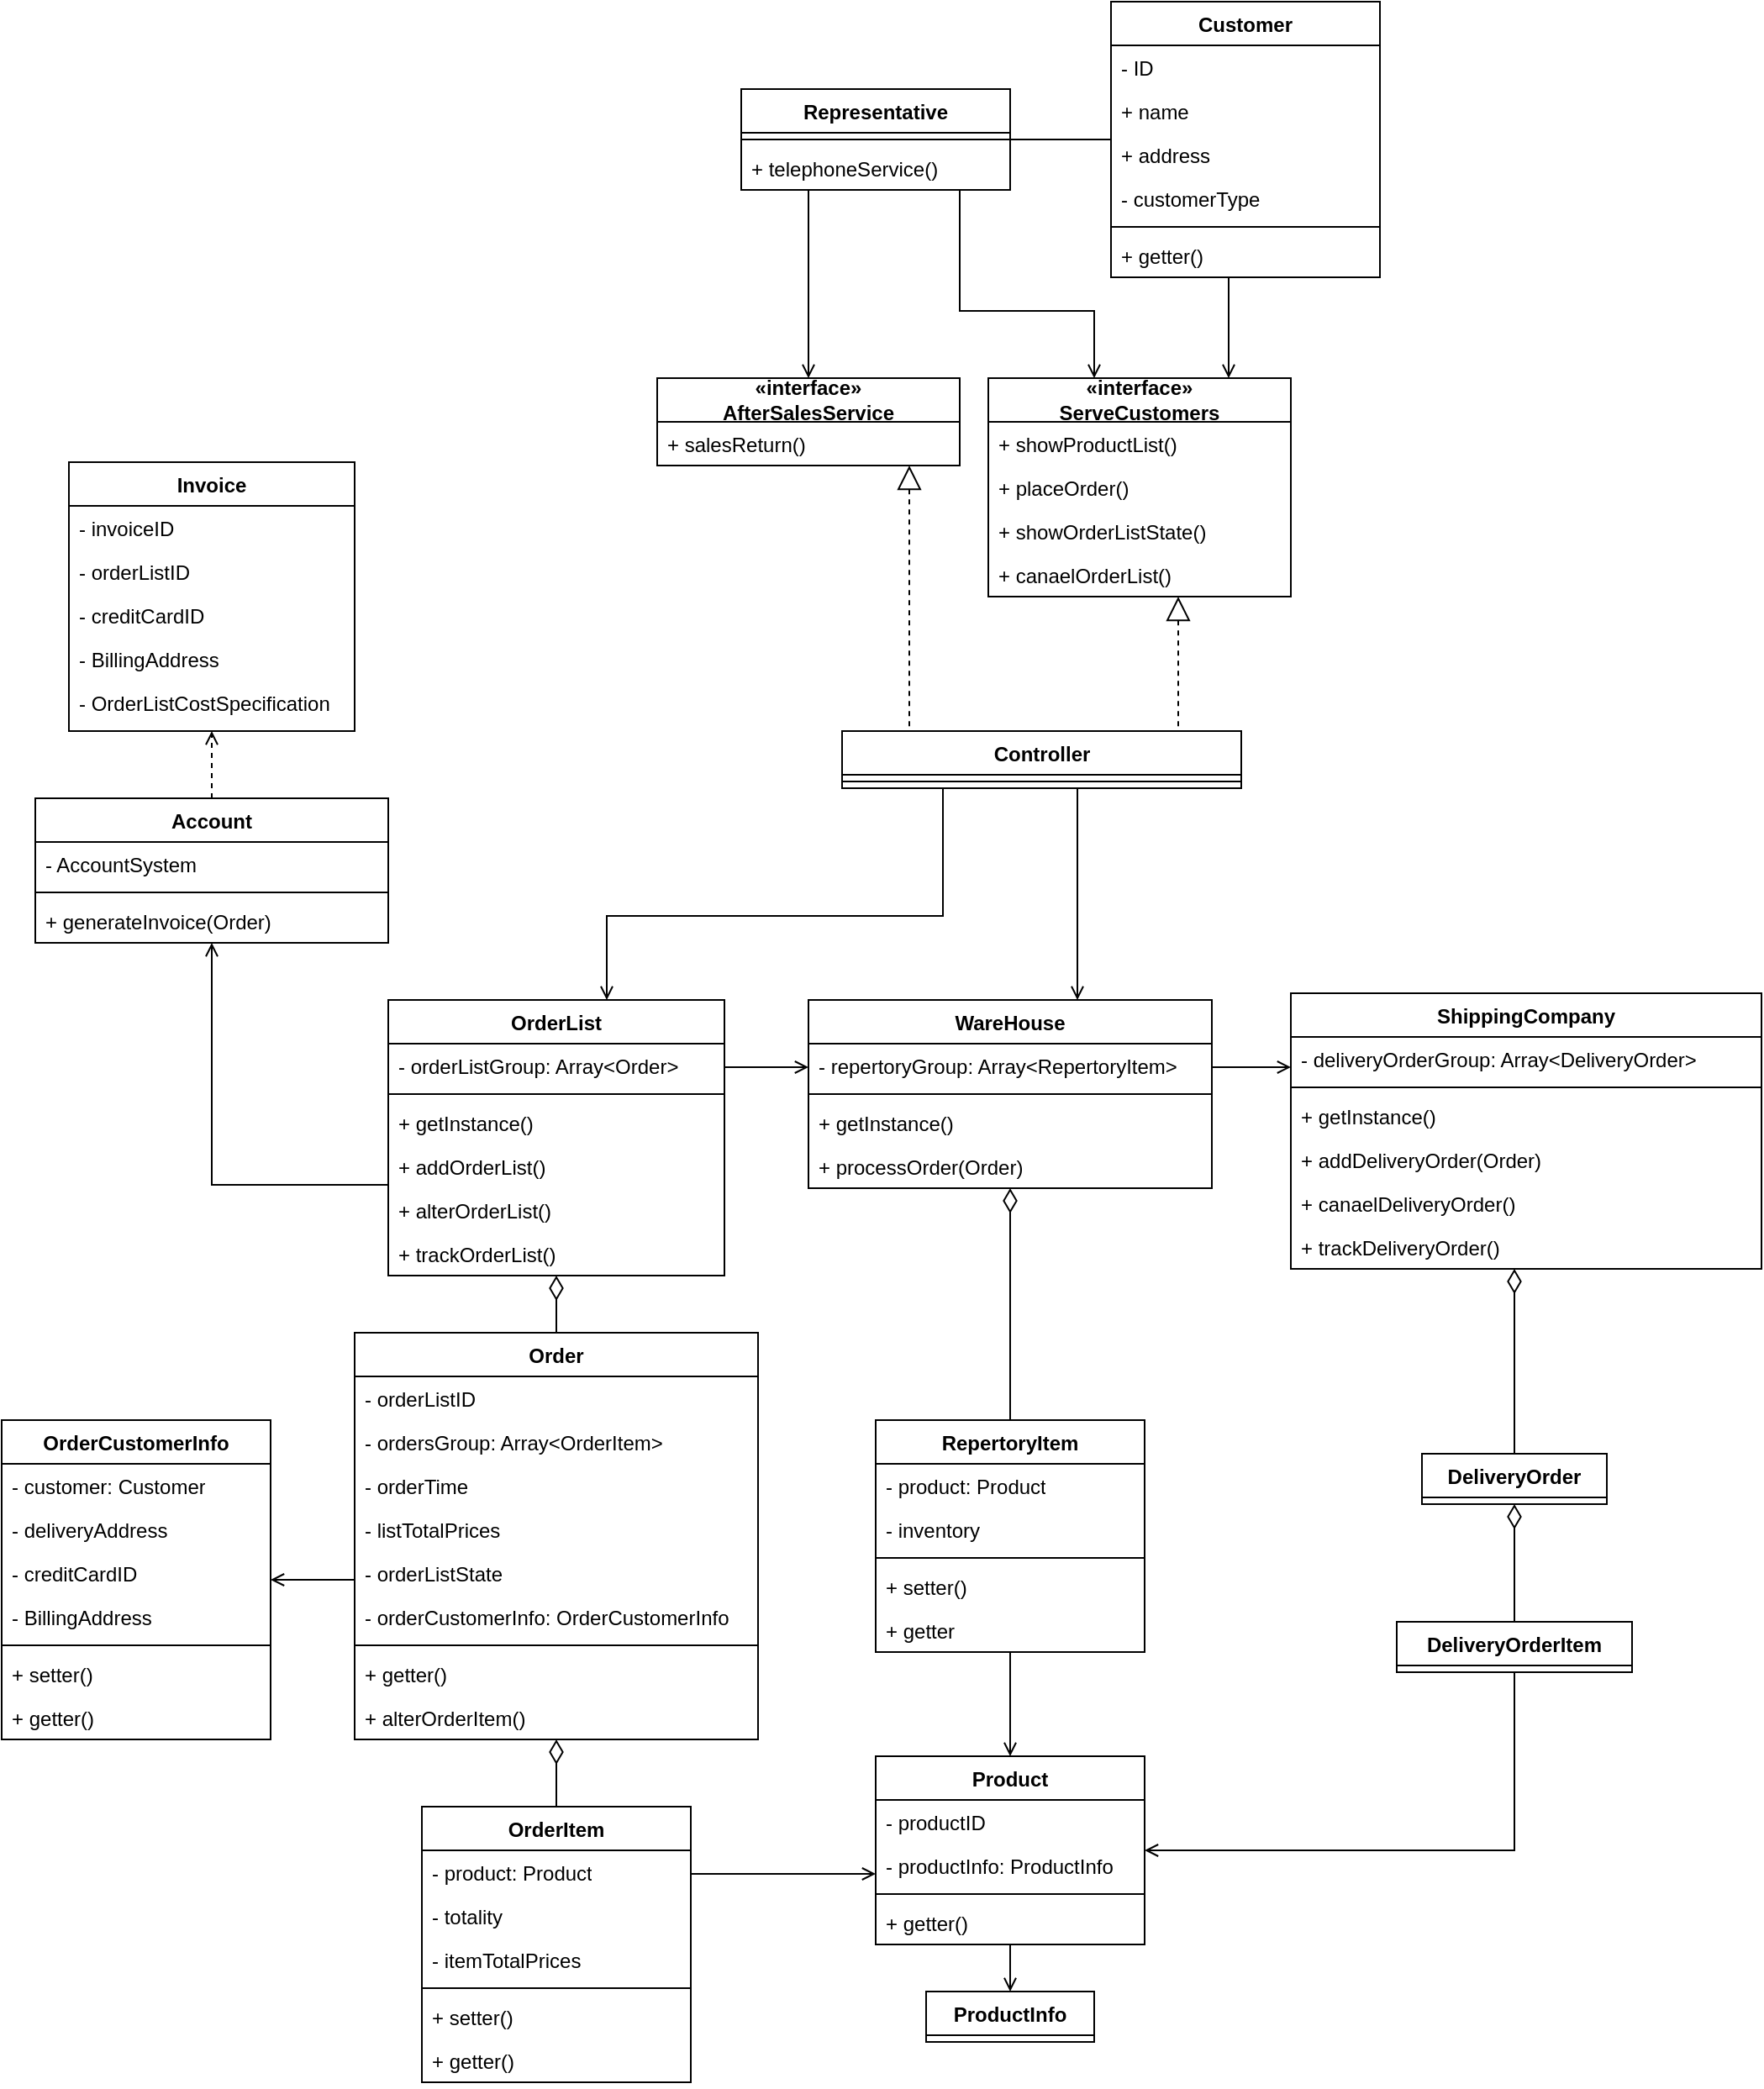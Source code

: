 <mxfile version="24.4.9" type="github" pages="2">
  <diagram name="第 1 页" id="YoLmvKz0ONcq8kvsNemW">
    <mxGraphModel dx="1489" dy="1982" grid="1" gridSize="10" guides="1" tooltips="1" connect="1" arrows="1" fold="1" page="1" pageScale="1" pageWidth="827" pageHeight="1169" math="0" shadow="0">
      <root>
        <mxCell id="0" />
        <mxCell id="1" parent="0" />
        <mxCell id="dGnYGbXjehw-PW8UkwW5-11" style="edgeStyle=orthogonalEdgeStyle;rounded=0;orthogonalLoop=1;jettySize=auto;html=1;endArrow=none;endFill=0;" edge="1" parent="1" source="kag4OPYqTZF7L1LVvonz-3" target="kag4OPYqTZF7L1LVvonz-12">
          <mxGeometry relative="1" as="geometry" />
        </mxCell>
        <mxCell id="dGnYGbXjehw-PW8UkwW5-14" style="edgeStyle=orthogonalEdgeStyle;rounded=0;orthogonalLoop=1;jettySize=auto;html=1;endArrow=open;endFill=0;" edge="1" parent="1" source="kag4OPYqTZF7L1LVvonz-3" target="kag4OPYqTZF7L1LVvonz-122">
          <mxGeometry relative="1" as="geometry">
            <Array as="points">
              <mxPoint x="970" y="-40" />
              <mxPoint x="970" y="-40" />
            </Array>
          </mxGeometry>
        </mxCell>
        <mxCell id="kag4OPYqTZF7L1LVvonz-3" value="Customer" style="swimlane;fontStyle=1;align=center;verticalAlign=top;childLayout=stackLayout;horizontal=1;startSize=26;horizontalStack=0;resizeParent=1;resizeParentMax=0;resizeLast=0;collapsible=1;marginBottom=0;whiteSpace=wrap;html=1;movable=1;resizable=1;rotatable=1;deletable=1;editable=1;locked=0;connectable=1;" parent="1" vertex="1">
          <mxGeometry x="900" y="-224" width="160" height="164" as="geometry" />
        </mxCell>
        <mxCell id="kag4OPYqTZF7L1LVvonz-4" value="- ID" style="text;strokeColor=none;fillColor=none;align=left;verticalAlign=top;spacingLeft=4;spacingRight=4;overflow=hidden;rotatable=1;points=[[0,0.5],[1,0.5]];portConstraint=eastwest;whiteSpace=wrap;html=1;movable=1;resizable=1;deletable=1;editable=1;locked=0;connectable=1;" parent="kag4OPYqTZF7L1LVvonz-3" vertex="1">
          <mxGeometry y="26" width="160" height="26" as="geometry" />
        </mxCell>
        <mxCell id="kag4OPYqTZF7L1LVvonz-5" value="+ name" style="text;strokeColor=none;fillColor=none;align=left;verticalAlign=top;spacingLeft=4;spacingRight=4;overflow=hidden;rotatable=1;points=[[0,0.5],[1,0.5]];portConstraint=eastwest;whiteSpace=wrap;html=1;movable=1;resizable=1;deletable=1;editable=1;locked=0;connectable=1;" parent="kag4OPYqTZF7L1LVvonz-3" vertex="1">
          <mxGeometry y="52" width="160" height="26" as="geometry" />
        </mxCell>
        <mxCell id="kag4OPYqTZF7L1LVvonz-6" value="+ address" style="text;strokeColor=none;fillColor=none;align=left;verticalAlign=top;spacingLeft=4;spacingRight=4;overflow=hidden;rotatable=1;points=[[0,0.5],[1,0.5]];portConstraint=eastwest;whiteSpace=wrap;html=1;movable=1;resizable=1;deletable=1;editable=1;locked=0;connectable=1;" parent="kag4OPYqTZF7L1LVvonz-3" vertex="1">
          <mxGeometry y="78" width="160" height="26" as="geometry" />
        </mxCell>
        <mxCell id="kag4OPYqTZF7L1LVvonz-7" value="- customerType" style="text;strokeColor=none;fillColor=none;align=left;verticalAlign=top;spacingLeft=4;spacingRight=4;overflow=hidden;rotatable=1;points=[[0,0.5],[1,0.5]];portConstraint=eastwest;whiteSpace=wrap;html=1;movable=1;resizable=1;deletable=1;editable=1;locked=0;connectable=1;" parent="kag4OPYqTZF7L1LVvonz-3" vertex="1">
          <mxGeometry y="104" width="160" height="26" as="geometry" />
        </mxCell>
        <mxCell id="kag4OPYqTZF7L1LVvonz-8" value="" style="line;strokeWidth=1;fillColor=none;align=left;verticalAlign=middle;spacingTop=-1;spacingLeft=3;spacingRight=3;rotatable=1;labelPosition=right;points=[];portConstraint=eastwest;strokeColor=inherit;movable=1;resizable=1;deletable=1;editable=1;locked=0;connectable=1;" parent="kag4OPYqTZF7L1LVvonz-3" vertex="1">
          <mxGeometry y="130" width="160" height="8" as="geometry" />
        </mxCell>
        <mxCell id="kag4OPYqTZF7L1LVvonz-9" value="+ getter()" style="text;strokeColor=none;fillColor=none;align=left;verticalAlign=top;spacingLeft=4;spacingRight=4;overflow=hidden;rotatable=1;points=[[0,0.5],[1,0.5]];portConstraint=eastwest;whiteSpace=wrap;html=1;movable=1;resizable=1;deletable=1;editable=1;locked=0;connectable=1;" parent="kag4OPYqTZF7L1LVvonz-3" vertex="1">
          <mxGeometry y="138" width="160" height="26" as="geometry" />
        </mxCell>
        <mxCell id="dGnYGbXjehw-PW8UkwW5-13" style="edgeStyle=orthogonalEdgeStyle;rounded=0;orthogonalLoop=1;jettySize=auto;html=1;endArrow=open;endFill=0;" edge="1" parent="1" source="kag4OPYqTZF7L1LVvonz-12" target="kag4OPYqTZF7L1LVvonz-129">
          <mxGeometry relative="1" as="geometry">
            <Array as="points">
              <mxPoint x="720" y="-80" />
              <mxPoint x="720" y="-80" />
            </Array>
          </mxGeometry>
        </mxCell>
        <mxCell id="dGnYGbXjehw-PW8UkwW5-15" style="edgeStyle=orthogonalEdgeStyle;rounded=0;orthogonalLoop=1;jettySize=auto;html=1;endArrow=open;endFill=0;" edge="1" parent="1" source="kag4OPYqTZF7L1LVvonz-12" target="kag4OPYqTZF7L1LVvonz-122">
          <mxGeometry relative="1" as="geometry">
            <Array as="points">
              <mxPoint x="810" y="-40" />
              <mxPoint x="890" y="-40" />
            </Array>
          </mxGeometry>
        </mxCell>
        <mxCell id="kag4OPYqTZF7L1LVvonz-12" value="Representative" style="swimlane;fontStyle=1;align=center;verticalAlign=top;childLayout=stackLayout;horizontal=1;startSize=26;horizontalStack=0;resizeParent=1;resizeParentMax=0;resizeLast=0;collapsible=1;marginBottom=0;whiteSpace=wrap;html=1;movable=1;resizable=1;rotatable=1;deletable=1;editable=1;locked=0;connectable=1;" parent="1" vertex="1">
          <mxGeometry x="680" y="-172" width="160" height="60" as="geometry" />
        </mxCell>
        <mxCell id="kag4OPYqTZF7L1LVvonz-13" value="" style="line;strokeWidth=1;fillColor=none;align=left;verticalAlign=middle;spacingTop=-1;spacingLeft=3;spacingRight=3;rotatable=1;labelPosition=right;points=[];portConstraint=eastwest;strokeColor=inherit;movable=1;resizable=1;deletable=1;editable=1;locked=0;connectable=1;" parent="kag4OPYqTZF7L1LVvonz-12" vertex="1">
          <mxGeometry y="26" width="160" height="8" as="geometry" />
        </mxCell>
        <mxCell id="kag4OPYqTZF7L1LVvonz-14" value="+ telephoneService()" style="text;strokeColor=none;fillColor=none;align=left;verticalAlign=top;spacingLeft=4;spacingRight=4;overflow=hidden;rotatable=1;points=[[0,0.5],[1,0.5]];portConstraint=eastwest;whiteSpace=wrap;html=1;movable=1;resizable=1;deletable=1;editable=1;locked=0;connectable=1;" parent="kag4OPYqTZF7L1LVvonz-12" vertex="1">
          <mxGeometry y="34" width="160" height="26" as="geometry" />
        </mxCell>
        <mxCell id="dGnYGbXjehw-PW8UkwW5-10" style="edgeStyle=orthogonalEdgeStyle;rounded=0;orthogonalLoop=1;jettySize=auto;html=1;endArrow=open;endFill=0;" edge="1" parent="1" source="kag4OPYqTZF7L1LVvonz-16" target="kag4OPYqTZF7L1LVvonz-21">
          <mxGeometry relative="1" as="geometry" />
        </mxCell>
        <mxCell id="kag4OPYqTZF7L1LVvonz-16" value="Product" style="swimlane;fontStyle=1;align=center;verticalAlign=top;childLayout=stackLayout;horizontal=1;startSize=26;horizontalStack=0;resizeParent=1;resizeParentMax=0;resizeLast=0;collapsible=1;marginBottom=0;whiteSpace=wrap;html=1;movable=1;resizable=1;rotatable=1;deletable=1;editable=1;locked=0;connectable=1;" parent="1" vertex="1">
          <mxGeometry x="760" y="820" width="160" height="112" as="geometry" />
        </mxCell>
        <mxCell id="kag4OPYqTZF7L1LVvonz-17" value="- productID" style="text;strokeColor=none;fillColor=none;align=left;verticalAlign=top;spacingLeft=4;spacingRight=4;overflow=hidden;rotatable=1;points=[[0,0.5],[1,0.5]];portConstraint=eastwest;whiteSpace=wrap;html=1;movable=1;resizable=1;deletable=1;editable=1;locked=0;connectable=1;" parent="kag4OPYqTZF7L1LVvonz-16" vertex="1">
          <mxGeometry y="26" width="160" height="26" as="geometry" />
        </mxCell>
        <mxCell id="kag4OPYqTZF7L1LVvonz-18" value="- productInfo: ProductInfo" style="text;strokeColor=none;fillColor=none;align=left;verticalAlign=top;spacingLeft=4;spacingRight=4;overflow=hidden;rotatable=1;points=[[0,0.5],[1,0.5]];portConstraint=eastwest;whiteSpace=wrap;html=1;movable=1;resizable=1;deletable=1;editable=1;locked=0;connectable=1;" parent="kag4OPYqTZF7L1LVvonz-16" vertex="1">
          <mxGeometry y="52" width="160" height="26" as="geometry" />
        </mxCell>
        <mxCell id="kag4OPYqTZF7L1LVvonz-19" value="" style="line;strokeWidth=1;fillColor=none;align=left;verticalAlign=middle;spacingTop=-1;spacingLeft=3;spacingRight=3;rotatable=1;labelPosition=right;points=[];portConstraint=eastwest;strokeColor=inherit;movable=1;resizable=1;deletable=1;editable=1;locked=0;connectable=1;" parent="kag4OPYqTZF7L1LVvonz-16" vertex="1">
          <mxGeometry y="78" width="160" height="8" as="geometry" />
        </mxCell>
        <mxCell id="kag4OPYqTZF7L1LVvonz-20" value="+ getter()" style="text;strokeColor=none;fillColor=none;align=left;verticalAlign=top;spacingLeft=4;spacingRight=4;overflow=hidden;rotatable=1;points=[[0,0.5],[1,0.5]];portConstraint=eastwest;whiteSpace=wrap;html=1;movable=1;resizable=1;deletable=1;editable=1;locked=0;connectable=1;" parent="kag4OPYqTZF7L1LVvonz-16" vertex="1">
          <mxGeometry y="86" width="160" height="26" as="geometry" />
        </mxCell>
        <mxCell id="kag4OPYqTZF7L1LVvonz-21" value="&lt;div style=&quot;text-align: left;&quot;&gt;&lt;span style=&quot;background-color: initial;&quot;&gt;ProductInfo&lt;/span&gt;&lt;/div&gt;" style="swimlane;fontStyle=1;align=center;verticalAlign=top;childLayout=stackLayout;horizontal=1;startSize=26;horizontalStack=0;resizeParent=1;resizeParentMax=0;resizeLast=0;collapsible=1;marginBottom=0;whiteSpace=wrap;html=1;movable=1;resizable=1;rotatable=1;deletable=1;editable=1;locked=0;connectable=1;" parent="1" vertex="1" collapsed="1">
          <mxGeometry x="790" y="960" width="100" height="30" as="geometry">
            <mxRectangle x="760" y="980" width="160" height="164" as="alternateBounds" />
          </mxGeometry>
        </mxCell>
        <mxCell id="kag4OPYqTZF7L1LVvonz-22" value="+ productID" style="text;strokeColor=none;fillColor=none;align=left;verticalAlign=top;spacingLeft=4;spacingRight=4;overflow=hidden;rotatable=1;points=[[0,0.5],[1,0.5]];portConstraint=eastwest;whiteSpace=wrap;html=1;movable=1;resizable=1;deletable=1;editable=1;locked=0;connectable=1;" parent="kag4OPYqTZF7L1LVvonz-21" vertex="1">
          <mxGeometry y="26" width="160" height="26" as="geometry" />
        </mxCell>
        <mxCell id="kag4OPYqTZF7L1LVvonz-23" value="+ productName" style="text;strokeColor=none;fillColor=none;align=left;verticalAlign=top;spacingLeft=4;spacingRight=4;overflow=hidden;rotatable=1;points=[[0,0.5],[1,0.5]];portConstraint=eastwest;whiteSpace=wrap;html=1;movable=1;resizable=1;deletable=1;editable=1;locked=0;connectable=1;" parent="kag4OPYqTZF7L1LVvonz-21" vertex="1">
          <mxGeometry y="52" width="160" height="26" as="geometry" />
        </mxCell>
        <mxCell id="kag4OPYqTZF7L1LVvonz-24" value="+ pric&lt;span style=&quot;background-color: initial;&quot;&gt;e&lt;/span&gt;" style="text;strokeColor=none;fillColor=none;align=left;verticalAlign=top;spacingLeft=4;spacingRight=4;overflow=hidden;rotatable=1;points=[[0,0.5],[1,0.5]];portConstraint=eastwest;whiteSpace=wrap;html=1;movable=1;resizable=1;deletable=1;editable=1;locked=0;connectable=1;" parent="kag4OPYqTZF7L1LVvonz-21" vertex="1">
          <mxGeometry y="78" width="160" height="26" as="geometry" />
        </mxCell>
        <mxCell id="kag4OPYqTZF7L1LVvonz-25" value="+ introduce" style="text;strokeColor=none;fillColor=none;align=left;verticalAlign=top;spacingLeft=4;spacingRight=4;overflow=hidden;rotatable=1;points=[[0,0.5],[1,0.5]];portConstraint=eastwest;whiteSpace=wrap;html=1;movable=1;resizable=1;deletable=1;editable=1;locked=0;connectable=1;" parent="kag4OPYqTZF7L1LVvonz-21" vertex="1">
          <mxGeometry y="104" width="160" height="26" as="geometry" />
        </mxCell>
        <mxCell id="kag4OPYqTZF7L1LVvonz-26" value="+ image" style="text;strokeColor=none;fillColor=none;align=left;verticalAlign=top;spacingLeft=4;spacingRight=4;overflow=hidden;rotatable=1;points=[[0,0.5],[1,0.5]];portConstraint=eastwest;whiteSpace=wrap;html=1;movable=1;resizable=1;deletable=1;editable=1;locked=0;connectable=1;" parent="kag4OPYqTZF7L1LVvonz-21" vertex="1">
          <mxGeometry y="130" width="160" height="26" as="geometry" />
        </mxCell>
        <mxCell id="kag4OPYqTZF7L1LVvonz-27" value="" style="line;strokeWidth=1;fillColor=none;align=left;verticalAlign=middle;spacingTop=-1;spacingLeft=3;spacingRight=3;rotatable=1;labelPosition=right;points=[];portConstraint=eastwest;strokeColor=inherit;movable=1;resizable=1;deletable=1;editable=1;locked=0;connectable=1;" parent="kag4OPYqTZF7L1LVvonz-21" vertex="1">
          <mxGeometry y="156" width="160" height="8" as="geometry" />
        </mxCell>
        <mxCell id="kag4OPYqTZF7L1LVvonz-28" style="edgeStyle=orthogonalEdgeStyle;rounded=0;orthogonalLoop=1;jettySize=auto;html=1;endArrow=none;endFill=0;startArrow=diamondThin;startFill=0;targetPerimeterSpacing=0;sourcePerimeterSpacing=0;endSize=6;startSize=12;movable=1;resizable=1;rotatable=1;deletable=1;editable=1;locked=0;connectable=1;" parent="1" source="kag4OPYqTZF7L1LVvonz-30" target="kag4OPYqTZF7L1LVvonz-41" edge="1">
          <mxGeometry relative="1" as="geometry">
            <Array as="points" />
          </mxGeometry>
        </mxCell>
        <mxCell id="kag4OPYqTZF7L1LVvonz-29" style="edgeStyle=orthogonalEdgeStyle;rounded=0;orthogonalLoop=1;jettySize=auto;html=1;endArrow=open;endFill=0;movable=1;resizable=1;rotatable=1;deletable=1;editable=1;locked=0;connectable=1;" parent="1" source="kag4OPYqTZF7L1LVvonz-30" target="kag4OPYqTZF7L1LVvonz-48" edge="1">
          <mxGeometry relative="1" as="geometry">
            <Array as="points">
              <mxPoint x="440" y="715" />
              <mxPoint x="440" y="715" />
            </Array>
          </mxGeometry>
        </mxCell>
        <mxCell id="kag4OPYqTZF7L1LVvonz-30" value="Order" style="swimlane;fontStyle=1;align=center;verticalAlign=top;childLayout=stackLayout;horizontal=1;startSize=26;horizontalStack=0;resizeParent=1;resizeParentMax=0;resizeLast=0;collapsible=1;marginBottom=0;whiteSpace=wrap;html=1;movable=1;resizable=1;rotatable=1;deletable=1;editable=1;locked=0;connectable=1;" parent="1" vertex="1">
          <mxGeometry x="450" y="568" width="240" height="242" as="geometry" />
        </mxCell>
        <mxCell id="kag4OPYqTZF7L1LVvonz-31" value="- orderListID" style="text;strokeColor=none;fillColor=none;align=left;verticalAlign=top;spacingLeft=4;spacingRight=4;overflow=hidden;rotatable=1;points=[[0,0.5],[1,0.5]];portConstraint=eastwest;whiteSpace=wrap;html=1;movable=1;resizable=1;deletable=1;editable=1;locked=0;connectable=1;" parent="kag4OPYqTZF7L1LVvonz-30" vertex="1">
          <mxGeometry y="26" width="240" height="26" as="geometry" />
        </mxCell>
        <mxCell id="kag4OPYqTZF7L1LVvonz-32" value="- ordersGroup: Array&amp;lt;OrderItem&amp;gt;" style="text;strokeColor=none;fillColor=none;align=left;verticalAlign=top;spacingLeft=4;spacingRight=4;overflow=hidden;rotatable=1;points=[[0,0.5],[1,0.5]];portConstraint=eastwest;whiteSpace=wrap;html=1;movable=1;resizable=1;deletable=1;editable=1;locked=0;connectable=1;" parent="kag4OPYqTZF7L1LVvonz-30" vertex="1">
          <mxGeometry y="52" width="240" height="26" as="geometry" />
        </mxCell>
        <mxCell id="kag4OPYqTZF7L1LVvonz-33" value="- orderTime" style="text;strokeColor=none;fillColor=none;align=left;verticalAlign=top;spacingLeft=4;spacingRight=4;overflow=hidden;rotatable=1;points=[[0,0.5],[1,0.5]];portConstraint=eastwest;whiteSpace=wrap;html=1;movable=1;resizable=1;deletable=1;editable=1;locked=0;connectable=1;" parent="kag4OPYqTZF7L1LVvonz-30" vertex="1">
          <mxGeometry y="78" width="240" height="26" as="geometry" />
        </mxCell>
        <mxCell id="kag4OPYqTZF7L1LVvonz-34" value="- listTotalPrices" style="text;strokeColor=none;fillColor=none;align=left;verticalAlign=top;spacingLeft=4;spacingRight=4;overflow=hidden;rotatable=1;points=[[0,0.5],[1,0.5]];portConstraint=eastwest;whiteSpace=wrap;html=1;movable=1;resizable=1;deletable=1;editable=1;locked=0;connectable=1;" parent="kag4OPYqTZF7L1LVvonz-30" vertex="1">
          <mxGeometry y="104" width="240" height="26" as="geometry" />
        </mxCell>
        <mxCell id="kag4OPYqTZF7L1LVvonz-35" value="- orderListState" style="text;strokeColor=none;fillColor=none;align=left;verticalAlign=top;spacingLeft=4;spacingRight=4;overflow=hidden;rotatable=1;points=[[0,0.5],[1,0.5]];portConstraint=eastwest;whiteSpace=wrap;html=1;movable=1;resizable=1;deletable=1;editable=1;locked=0;connectable=1;" parent="kag4OPYqTZF7L1LVvonz-30" vertex="1">
          <mxGeometry y="130" width="240" height="26" as="geometry" />
        </mxCell>
        <mxCell id="kag4OPYqTZF7L1LVvonz-36" value="- orderCustomerInfo: OrderCustomerInfo" style="text;strokeColor=none;fillColor=none;align=left;verticalAlign=top;spacingLeft=4;spacingRight=4;overflow=hidden;rotatable=1;points=[[0,0.5],[1,0.5]];portConstraint=eastwest;whiteSpace=wrap;html=1;movable=1;resizable=1;deletable=1;editable=1;locked=0;connectable=1;" parent="kag4OPYqTZF7L1LVvonz-30" vertex="1">
          <mxGeometry y="156" width="240" height="26" as="geometry" />
        </mxCell>
        <mxCell id="kag4OPYqTZF7L1LVvonz-37" value="" style="line;strokeWidth=1;fillColor=none;align=left;verticalAlign=middle;spacingTop=-1;spacingLeft=3;spacingRight=3;rotatable=1;labelPosition=right;points=[];portConstraint=eastwest;strokeColor=inherit;movable=1;resizable=1;deletable=1;editable=1;locked=0;connectable=1;" parent="kag4OPYqTZF7L1LVvonz-30" vertex="1">
          <mxGeometry y="182" width="240" height="8" as="geometry" />
        </mxCell>
        <mxCell id="kag4OPYqTZF7L1LVvonz-38" value="+ getter()" style="text;strokeColor=none;fillColor=none;align=left;verticalAlign=top;spacingLeft=4;spacingRight=4;overflow=hidden;rotatable=1;points=[[0,0.5],[1,0.5]];portConstraint=eastwest;whiteSpace=wrap;html=1;movable=1;resizable=1;deletable=1;editable=1;locked=0;connectable=1;" parent="kag4OPYqTZF7L1LVvonz-30" vertex="1">
          <mxGeometry y="190" width="240" height="26" as="geometry" />
        </mxCell>
        <mxCell id="kag4OPYqTZF7L1LVvonz-39" value="+ alterOrderItem()" style="text;strokeColor=none;fillColor=none;align=left;verticalAlign=top;spacingLeft=4;spacingRight=4;overflow=hidden;rotatable=1;points=[[0,0.5],[1,0.5]];portConstraint=eastwest;whiteSpace=wrap;html=1;movable=1;resizable=1;deletable=1;editable=1;locked=0;connectable=1;" parent="kag4OPYqTZF7L1LVvonz-30" vertex="1">
          <mxGeometry y="216" width="240" height="26" as="geometry" />
        </mxCell>
        <mxCell id="kag4OPYqTZF7L1LVvonz-40" style="edgeStyle=orthogonalEdgeStyle;rounded=0;orthogonalLoop=1;jettySize=auto;html=1;endArrow=open;endFill=0;movable=1;resizable=1;rotatable=1;deletable=1;editable=1;locked=0;connectable=1;" parent="1" source="kag4OPYqTZF7L1LVvonz-41" target="kag4OPYqTZF7L1LVvonz-16" edge="1">
          <mxGeometry relative="1" as="geometry">
            <Array as="points">
              <mxPoint x="680" y="890" />
              <mxPoint x="680" y="890" />
            </Array>
          </mxGeometry>
        </mxCell>
        <mxCell id="kag4OPYqTZF7L1LVvonz-41" value="OrderItem" style="swimlane;fontStyle=1;align=center;verticalAlign=top;childLayout=stackLayout;horizontal=1;startSize=26;horizontalStack=0;resizeParent=1;resizeParentMax=0;resizeLast=0;collapsible=1;marginBottom=0;whiteSpace=wrap;html=1;movable=1;resizable=1;rotatable=1;deletable=1;editable=1;locked=0;connectable=1;" parent="1" vertex="1">
          <mxGeometry x="490" y="850" width="160" height="164" as="geometry" />
        </mxCell>
        <mxCell id="kag4OPYqTZF7L1LVvonz-42" value="- product: Product" style="text;strokeColor=none;fillColor=none;align=left;verticalAlign=top;spacingLeft=4;spacingRight=4;overflow=hidden;rotatable=1;points=[[0,0.5],[1,0.5]];portConstraint=eastwest;whiteSpace=wrap;html=1;movable=1;resizable=1;deletable=1;editable=1;locked=0;connectable=1;" parent="kag4OPYqTZF7L1LVvonz-41" vertex="1">
          <mxGeometry y="26" width="160" height="26" as="geometry" />
        </mxCell>
        <mxCell id="kag4OPYqTZF7L1LVvonz-43" value="-&amp;nbsp;totality" style="text;strokeColor=none;fillColor=none;align=left;verticalAlign=top;spacingLeft=4;spacingRight=4;overflow=hidden;rotatable=1;points=[[0,0.5],[1,0.5]];portConstraint=eastwest;whiteSpace=wrap;html=1;movable=1;resizable=1;deletable=1;editable=1;locked=0;connectable=1;" parent="kag4OPYqTZF7L1LVvonz-41" vertex="1">
          <mxGeometry y="52" width="160" height="26" as="geometry" />
        </mxCell>
        <mxCell id="kag4OPYqTZF7L1LVvonz-44" value="- itemTotalPrices" style="text;strokeColor=none;fillColor=none;align=left;verticalAlign=top;spacingLeft=4;spacingRight=4;overflow=hidden;rotatable=1;points=[[0,0.5],[1,0.5]];portConstraint=eastwest;whiteSpace=wrap;html=1;movable=1;resizable=1;deletable=1;editable=1;locked=0;connectable=1;" parent="kag4OPYqTZF7L1LVvonz-41" vertex="1">
          <mxGeometry y="78" width="160" height="26" as="geometry" />
        </mxCell>
        <mxCell id="kag4OPYqTZF7L1LVvonz-45" value="" style="line;strokeWidth=1;fillColor=none;align=left;verticalAlign=middle;spacingTop=-1;spacingLeft=3;spacingRight=3;rotatable=1;labelPosition=right;points=[];portConstraint=eastwest;strokeColor=inherit;movable=1;resizable=1;deletable=1;editable=1;locked=0;connectable=1;" parent="kag4OPYqTZF7L1LVvonz-41" vertex="1">
          <mxGeometry y="104" width="160" height="8" as="geometry" />
        </mxCell>
        <mxCell id="kag4OPYqTZF7L1LVvonz-46" value="+ setter()" style="text;strokeColor=none;fillColor=none;align=left;verticalAlign=top;spacingLeft=4;spacingRight=4;overflow=hidden;rotatable=1;points=[[0,0.5],[1,0.5]];portConstraint=eastwest;whiteSpace=wrap;html=1;movable=1;resizable=1;deletable=1;editable=1;locked=0;connectable=1;" parent="kag4OPYqTZF7L1LVvonz-41" vertex="1">
          <mxGeometry y="112" width="160" height="26" as="geometry" />
        </mxCell>
        <mxCell id="kag4OPYqTZF7L1LVvonz-47" value="+ getter()" style="text;strokeColor=none;fillColor=none;align=left;verticalAlign=top;spacingLeft=4;spacingRight=4;overflow=hidden;rotatable=1;points=[[0,0.5],[1,0.5]];portConstraint=eastwest;whiteSpace=wrap;html=1;movable=1;resizable=1;deletable=1;editable=1;locked=0;connectable=1;" parent="kag4OPYqTZF7L1LVvonz-41" vertex="1">
          <mxGeometry y="138" width="160" height="26" as="geometry" />
        </mxCell>
        <mxCell id="kag4OPYqTZF7L1LVvonz-48" value="&lt;span style=&quot;text-align: left;&quot;&gt;OrderCustomerInfo&lt;/span&gt;" style="swimlane;fontStyle=1;align=center;verticalAlign=top;childLayout=stackLayout;horizontal=1;startSize=26;horizontalStack=0;resizeParent=1;resizeParentMax=0;resizeLast=0;collapsible=1;marginBottom=0;whiteSpace=wrap;html=1;movable=1;resizable=1;rotatable=1;deletable=1;editable=1;locked=0;connectable=1;" parent="1" vertex="1">
          <mxGeometry x="240" y="620" width="160" height="190" as="geometry" />
        </mxCell>
        <mxCell id="kag4OPYqTZF7L1LVvonz-49" value="- customer: Customer" style="text;strokeColor=none;fillColor=none;align=left;verticalAlign=top;spacingLeft=4;spacingRight=4;overflow=hidden;rotatable=1;points=[[0,0.5],[1,0.5]];portConstraint=eastwest;whiteSpace=wrap;html=1;movable=1;resizable=1;deletable=1;editable=1;locked=0;connectable=1;" parent="kag4OPYqTZF7L1LVvonz-48" vertex="1">
          <mxGeometry y="26" width="160" height="26" as="geometry" />
        </mxCell>
        <mxCell id="kag4OPYqTZF7L1LVvonz-50" value="- deliveryAddress" style="text;strokeColor=none;fillColor=none;align=left;verticalAlign=top;spacingLeft=4;spacingRight=4;overflow=hidden;rotatable=1;points=[[0,0.5],[1,0.5]];portConstraint=eastwest;whiteSpace=wrap;html=1;movable=1;resizable=1;deletable=1;editable=1;locked=0;connectable=1;" parent="kag4OPYqTZF7L1LVvonz-48" vertex="1">
          <mxGeometry y="52" width="160" height="26" as="geometry" />
        </mxCell>
        <mxCell id="kag4OPYqTZF7L1LVvonz-51" value="- creditCardID" style="text;strokeColor=none;fillColor=none;align=left;verticalAlign=top;spacingLeft=4;spacingRight=4;overflow=hidden;rotatable=1;points=[[0,0.5],[1,0.5]];portConstraint=eastwest;whiteSpace=wrap;html=1;movable=1;resizable=1;deletable=1;editable=1;locked=0;connectable=1;" parent="kag4OPYqTZF7L1LVvonz-48" vertex="1">
          <mxGeometry y="78" width="160" height="26" as="geometry" />
        </mxCell>
        <mxCell id="kag4OPYqTZF7L1LVvonz-52" value="- BillingAddress" style="text;strokeColor=none;fillColor=none;align=left;verticalAlign=top;spacingLeft=4;spacingRight=4;overflow=hidden;rotatable=1;points=[[0,0.5],[1,0.5]];portConstraint=eastwest;whiteSpace=wrap;html=1;movable=1;resizable=1;deletable=1;editable=1;locked=0;connectable=1;" parent="kag4OPYqTZF7L1LVvonz-48" vertex="1">
          <mxGeometry y="104" width="160" height="26" as="geometry" />
        </mxCell>
        <mxCell id="kag4OPYqTZF7L1LVvonz-53" value="" style="line;strokeWidth=1;fillColor=none;align=left;verticalAlign=middle;spacingTop=-1;spacingLeft=3;spacingRight=3;rotatable=1;labelPosition=right;points=[];portConstraint=eastwest;strokeColor=inherit;movable=1;resizable=1;deletable=1;editable=1;locked=0;connectable=1;" parent="kag4OPYqTZF7L1LVvonz-48" vertex="1">
          <mxGeometry y="130" width="160" height="8" as="geometry" />
        </mxCell>
        <mxCell id="kag4OPYqTZF7L1LVvonz-54" value="+ setter()" style="text;strokeColor=none;fillColor=none;align=left;verticalAlign=top;spacingLeft=4;spacingRight=4;overflow=hidden;rotatable=1;points=[[0,0.5],[1,0.5]];portConstraint=eastwest;whiteSpace=wrap;html=1;movable=1;resizable=1;deletable=1;editable=1;locked=0;connectable=1;" parent="kag4OPYqTZF7L1LVvonz-48" vertex="1">
          <mxGeometry y="138" width="160" height="26" as="geometry" />
        </mxCell>
        <mxCell id="kag4OPYqTZF7L1LVvonz-55" value="+ getter()" style="text;strokeColor=none;fillColor=none;align=left;verticalAlign=top;spacingLeft=4;spacingRight=4;overflow=hidden;rotatable=1;points=[[0,0.5],[1,0.5]];portConstraint=eastwest;whiteSpace=wrap;html=1;movable=1;resizable=1;deletable=1;editable=1;locked=0;connectable=1;" parent="kag4OPYqTZF7L1LVvonz-48" vertex="1">
          <mxGeometry y="164" width="160" height="26" as="geometry" />
        </mxCell>
        <mxCell id="kag4OPYqTZF7L1LVvonz-56" style="edgeStyle=orthogonalEdgeStyle;rounded=0;orthogonalLoop=1;jettySize=auto;html=1;endArrow=none;endFill=0;entryX=0.5;entryY=0;entryDx=0;entryDy=0;startArrow=diamondThin;startFill=0;startSize=12;movable=1;resizable=1;rotatable=1;deletable=1;editable=1;locked=0;connectable=1;" parent="1" source="kag4OPYqTZF7L1LVvonz-57" target="kag4OPYqTZF7L1LVvonz-63" edge="1">
          <mxGeometry relative="1" as="geometry">
            <Array as="points">
              <mxPoint x="840" y="580" />
              <mxPoint x="840" y="580" />
            </Array>
          </mxGeometry>
        </mxCell>
        <mxCell id="dGnYGbXjehw-PW8UkwW5-7" style="edgeStyle=orthogonalEdgeStyle;rounded=0;orthogonalLoop=1;jettySize=auto;html=1;endArrow=open;endFill=0;" edge="1" parent="1" source="kag4OPYqTZF7L1LVvonz-57" target="kag4OPYqTZF7L1LVvonz-85">
          <mxGeometry relative="1" as="geometry">
            <Array as="points">
              <mxPoint x="980" y="410" />
              <mxPoint x="980" y="410" />
            </Array>
          </mxGeometry>
        </mxCell>
        <mxCell id="kag4OPYqTZF7L1LVvonz-57" value="WareHouse" style="swimlane;fontStyle=1;align=center;verticalAlign=top;childLayout=stackLayout;horizontal=1;startSize=26;horizontalStack=0;resizeParent=1;resizeParentMax=0;resizeLast=0;collapsible=1;marginBottom=0;whiteSpace=wrap;html=1;movable=1;resizable=1;rotatable=1;deletable=1;editable=1;locked=0;connectable=1;" parent="1" vertex="1">
          <mxGeometry x="720" y="370" width="240" height="112" as="geometry" />
        </mxCell>
        <mxCell id="kag4OPYqTZF7L1LVvonz-58" value="- repertoryGroup: Array&amp;lt;RepertoryItem&amp;gt;&amp;nbsp;" style="text;strokeColor=none;fillColor=none;align=left;verticalAlign=top;spacingLeft=4;spacingRight=4;overflow=hidden;rotatable=1;points=[[0,0.5],[1,0.5]];portConstraint=eastwest;whiteSpace=wrap;html=1;movable=1;resizable=1;deletable=1;editable=1;locked=0;connectable=1;" parent="kag4OPYqTZF7L1LVvonz-57" vertex="1">
          <mxGeometry y="26" width="240" height="26" as="geometry" />
        </mxCell>
        <mxCell id="kag4OPYqTZF7L1LVvonz-59" value="" style="line;strokeWidth=1;fillColor=none;align=left;verticalAlign=middle;spacingTop=-1;spacingLeft=3;spacingRight=3;rotatable=1;labelPosition=right;points=[];portConstraint=eastwest;strokeColor=inherit;movable=1;resizable=1;deletable=1;editable=1;locked=0;connectable=1;" parent="kag4OPYqTZF7L1LVvonz-57" vertex="1">
          <mxGeometry y="52" width="240" height="8" as="geometry" />
        </mxCell>
        <mxCell id="kag4OPYqTZF7L1LVvonz-137" value="+ getInstance()" style="text;strokeColor=none;fillColor=none;align=left;verticalAlign=top;spacingLeft=4;spacingRight=4;overflow=hidden;rotatable=0;points=[[0,0.5],[1,0.5]];portConstraint=eastwest;whiteSpace=wrap;html=1;" parent="kag4OPYqTZF7L1LVvonz-57" vertex="1">
          <mxGeometry y="60" width="240" height="26" as="geometry" />
        </mxCell>
        <mxCell id="dGnYGbXjehw-PW8UkwW5-1" value="+ processOrder(Order)" style="text;strokeColor=none;fillColor=none;align=left;verticalAlign=top;spacingLeft=4;spacingRight=4;overflow=hidden;rotatable=0;points=[[0,0.5],[1,0.5]];portConstraint=eastwest;whiteSpace=wrap;html=1;" vertex="1" parent="kag4OPYqTZF7L1LVvonz-57">
          <mxGeometry y="86" width="240" height="26" as="geometry" />
        </mxCell>
        <mxCell id="dGnYGbXjehw-PW8UkwW5-9" style="edgeStyle=orthogonalEdgeStyle;rounded=0;orthogonalLoop=1;jettySize=auto;html=1;endArrow=open;endFill=0;" edge="1" parent="1" source="kag4OPYqTZF7L1LVvonz-63" target="kag4OPYqTZF7L1LVvonz-16">
          <mxGeometry relative="1" as="geometry" />
        </mxCell>
        <mxCell id="kag4OPYqTZF7L1LVvonz-63" value="RepertoryItem" style="swimlane;fontStyle=1;align=center;verticalAlign=top;childLayout=stackLayout;horizontal=1;startSize=26;horizontalStack=0;resizeParent=1;resizeParentMax=0;resizeLast=0;collapsible=1;marginBottom=0;whiteSpace=wrap;html=1;movable=1;resizable=1;rotatable=1;deletable=1;editable=1;locked=0;connectable=1;" parent="1" vertex="1">
          <mxGeometry x="760" y="620" width="160" height="138" as="geometry">
            <mxRectangle x="610" y="420" width="120" height="30" as="alternateBounds" />
          </mxGeometry>
        </mxCell>
        <mxCell id="kag4OPYqTZF7L1LVvonz-64" value="- product: Product" style="text;strokeColor=none;fillColor=none;align=left;verticalAlign=top;spacingLeft=4;spacingRight=4;overflow=hidden;rotatable=1;points=[[0,0.5],[1,0.5]];portConstraint=eastwest;whiteSpace=wrap;html=1;movable=1;resizable=1;deletable=1;editable=1;locked=0;connectable=1;" parent="kag4OPYqTZF7L1LVvonz-63" vertex="1">
          <mxGeometry y="26" width="160" height="26" as="geometry" />
        </mxCell>
        <mxCell id="kag4OPYqTZF7L1LVvonz-65" value="-&amp;nbsp;&lt;span style=&quot;background-color: initial;&quot;&gt;inventory&lt;/span&gt;" style="text;strokeColor=none;fillColor=none;align=left;verticalAlign=top;spacingLeft=4;spacingRight=4;overflow=hidden;rotatable=1;points=[[0,0.5],[1,0.5]];portConstraint=eastwest;whiteSpace=wrap;html=1;movable=1;resizable=1;deletable=1;editable=1;locked=0;connectable=1;" parent="kag4OPYqTZF7L1LVvonz-63" vertex="1">
          <mxGeometry y="52" width="160" height="26" as="geometry" />
        </mxCell>
        <mxCell id="kag4OPYqTZF7L1LVvonz-66" value="" style="line;strokeWidth=1;fillColor=none;align=left;verticalAlign=middle;spacingTop=-1;spacingLeft=3;spacingRight=3;rotatable=1;labelPosition=right;points=[];portConstraint=eastwest;strokeColor=inherit;movable=1;resizable=1;deletable=1;editable=1;locked=0;connectable=1;" parent="kag4OPYqTZF7L1LVvonz-63" vertex="1">
          <mxGeometry y="78" width="160" height="8" as="geometry" />
        </mxCell>
        <mxCell id="kag4OPYqTZF7L1LVvonz-67" value="+ setter()" style="text;strokeColor=none;fillColor=none;align=left;verticalAlign=top;spacingLeft=4;spacingRight=4;overflow=hidden;rotatable=1;points=[[0,0.5],[1,0.5]];portConstraint=eastwest;whiteSpace=wrap;html=1;movable=1;resizable=1;deletable=1;editable=1;locked=0;connectable=1;" parent="kag4OPYqTZF7L1LVvonz-63" vertex="1">
          <mxGeometry y="86" width="160" height="26" as="geometry" />
        </mxCell>
        <mxCell id="kag4OPYqTZF7L1LVvonz-68" value="+ getter" style="text;strokeColor=none;fillColor=none;align=left;verticalAlign=top;spacingLeft=4;spacingRight=4;overflow=hidden;rotatable=1;points=[[0,0.5],[1,0.5]];portConstraint=eastwest;whiteSpace=wrap;html=1;movable=1;resizable=1;deletable=1;editable=1;locked=0;connectable=1;" parent="kag4OPYqTZF7L1LVvonz-63" vertex="1">
          <mxGeometry y="112" width="160" height="26" as="geometry" />
        </mxCell>
        <mxCell id="kag4OPYqTZF7L1LVvonz-69" style="edgeStyle=orthogonalEdgeStyle;rounded=0;orthogonalLoop=1;jettySize=auto;html=1;endArrow=none;endFill=0;startArrow=diamondThin;startFill=0;endSize=6;startSize=12;movable=1;resizable=1;rotatable=1;deletable=1;editable=1;locked=0;connectable=1;" parent="1" source="kag4OPYqTZF7L1LVvonz-70" target="kag4OPYqTZF7L1LVvonz-79" edge="1">
          <mxGeometry relative="1" as="geometry" />
        </mxCell>
        <mxCell id="kag4OPYqTZF7L1LVvonz-70" value="DeliveryOrder" style="swimlane;fontStyle=1;align=center;verticalAlign=top;childLayout=stackLayout;horizontal=1;startSize=26;horizontalStack=0;resizeParent=1;resizeParentMax=0;resizeLast=0;collapsible=1;marginBottom=0;whiteSpace=wrap;html=1;movable=1;resizable=1;rotatable=1;deletable=1;editable=1;locked=0;connectable=1;" parent="1" vertex="1" collapsed="1">
          <mxGeometry x="1085" y="640" width="110" height="30" as="geometry">
            <mxRectangle x="1000" y="620" width="280" height="190" as="alternateBounds" />
          </mxGeometry>
        </mxCell>
        <mxCell id="kag4OPYqTZF7L1LVvonz-71" value="- deliveryOrderID" style="text;strokeColor=none;fillColor=none;align=left;verticalAlign=top;spacingLeft=4;spacingRight=4;overflow=hidden;rotatable=1;points=[[0,0.5],[1,0.5]];portConstraint=eastwest;whiteSpace=wrap;html=1;movable=1;resizable=1;deletable=1;editable=1;locked=0;connectable=1;" parent="kag4OPYqTZF7L1LVvonz-70" vertex="1">
          <mxGeometry y="26" width="280" height="26" as="geometry" />
        </mxCell>
        <mxCell id="kag4OPYqTZF7L1LVvonz-72" value="- deliveryOrdersGroup: Array&amp;lt;DeliveryOrderItem&amp;gt;" style="text;strokeColor=none;fillColor=none;align=left;verticalAlign=top;spacingLeft=4;spacingRight=4;overflow=hidden;rotatable=1;points=[[0,0.5],[1,0.5]];portConstraint=eastwest;whiteSpace=wrap;html=1;movable=1;resizable=1;deletable=1;editable=1;locked=0;connectable=1;" parent="kag4OPYqTZF7L1LVvonz-70" vertex="1">
          <mxGeometry y="52" width="280" height="26" as="geometry" />
        </mxCell>
        <mxCell id="kag4OPYqTZF7L1LVvonz-73" value="- address" style="text;strokeColor=none;fillColor=none;align=left;verticalAlign=top;spacingLeft=4;spacingRight=4;overflow=hidden;rotatable=1;points=[[0,0.5],[1,0.5]];portConstraint=eastwest;whiteSpace=wrap;html=1;movable=1;resizable=1;deletable=1;editable=1;locked=0;connectable=1;" parent="kag4OPYqTZF7L1LVvonz-70" vertex="1">
          <mxGeometry y="78" width="280" height="26" as="geometry" />
        </mxCell>
        <mxCell id="kag4OPYqTZF7L1LVvonz-74" value="- deliveryState" style="text;strokeColor=none;fillColor=none;align=left;verticalAlign=top;spacingLeft=4;spacingRight=4;overflow=hidden;rotatable=1;points=[[0,0.5],[1,0.5]];portConstraint=eastwest;whiteSpace=wrap;html=1;movable=1;resizable=1;deletable=1;editable=1;locked=0;connectable=1;" parent="kag4OPYqTZF7L1LVvonz-70" vertex="1">
          <mxGeometry y="104" width="280" height="26" as="geometry" />
        </mxCell>
        <mxCell id="kag4OPYqTZF7L1LVvonz-75" value="" style="line;strokeWidth=1;fillColor=none;align=left;verticalAlign=middle;spacingTop=-1;spacingLeft=3;spacingRight=3;rotatable=1;labelPosition=right;points=[];portConstraint=eastwest;strokeColor=inherit;movable=1;resizable=1;deletable=1;editable=1;locked=0;connectable=1;" parent="kag4OPYqTZF7L1LVvonz-70" vertex="1">
          <mxGeometry y="130" width="280" height="8" as="geometry" />
        </mxCell>
        <mxCell id="kag4OPYqTZF7L1LVvonz-76" value="+ getter()" style="text;strokeColor=none;fillColor=none;align=left;verticalAlign=top;spacingLeft=4;spacingRight=4;overflow=hidden;rotatable=1;points=[[0,0.5],[1,0.5]];portConstraint=eastwest;whiteSpace=wrap;html=1;movable=1;resizable=1;deletable=1;editable=1;locked=0;connectable=1;" parent="kag4OPYqTZF7L1LVvonz-70" vertex="1">
          <mxGeometry y="138" width="280" height="26" as="geometry" />
        </mxCell>
        <mxCell id="kag4OPYqTZF7L1LVvonz-77" value="+ updateDeliveryState()" style="text;strokeColor=none;fillColor=none;align=left;verticalAlign=top;spacingLeft=4;spacingRight=4;overflow=hidden;rotatable=1;points=[[0,0.5],[1,0.5]];portConstraint=eastwest;whiteSpace=wrap;html=1;movable=1;resizable=1;deletable=1;editable=1;locked=0;connectable=1;" parent="kag4OPYqTZF7L1LVvonz-70" vertex="1">
          <mxGeometry y="164" width="280" height="26" as="geometry" />
        </mxCell>
        <mxCell id="kag4OPYqTZF7L1LVvonz-78" style="edgeStyle=orthogonalEdgeStyle;rounded=0;orthogonalLoop=1;jettySize=auto;html=1;endArrow=open;endFill=0;movable=1;resizable=1;rotatable=1;deletable=1;editable=1;locked=0;connectable=1;" parent="1" source="kag4OPYqTZF7L1LVvonz-79" target="kag4OPYqTZF7L1LVvonz-16" edge="1">
          <mxGeometry relative="1" as="geometry">
            <Array as="points">
              <mxPoint x="1140" y="876" />
            </Array>
          </mxGeometry>
        </mxCell>
        <mxCell id="kag4OPYqTZF7L1LVvonz-79" value="DeliveryOrderItem" style="swimlane;fontStyle=1;align=center;verticalAlign=top;childLayout=stackLayout;horizontal=1;startSize=26;horizontalStack=0;resizeParent=1;resizeParentMax=0;resizeLast=0;collapsible=1;marginBottom=0;whiteSpace=wrap;html=1;movable=1;resizable=1;rotatable=1;deletable=1;editable=1;locked=0;connectable=1;" parent="1" vertex="1" collapsed="1">
          <mxGeometry x="1070" y="740" width="140" height="30" as="geometry">
            <mxRectangle x="1060" y="900" width="160" height="112" as="alternateBounds" />
          </mxGeometry>
        </mxCell>
        <mxCell id="kag4OPYqTZF7L1LVvonz-80" value="- product: Product" style="text;strokeColor=none;fillColor=none;align=left;verticalAlign=top;spacingLeft=4;spacingRight=4;overflow=hidden;rotatable=1;points=[[0,0.5],[1,0.5]];portConstraint=eastwest;whiteSpace=wrap;html=1;movable=1;resizable=1;deletable=1;editable=1;locked=0;connectable=1;" parent="kag4OPYqTZF7L1LVvonz-79" vertex="1">
          <mxGeometry y="26" width="160" height="26" as="geometry" />
        </mxCell>
        <mxCell id="kag4OPYqTZF7L1LVvonz-81" value="- deliveryTotality" style="text;strokeColor=none;fillColor=none;align=left;verticalAlign=top;spacingLeft=4;spacingRight=4;overflow=hidden;rotatable=1;points=[[0,0.5],[1,0.5]];portConstraint=eastwest;whiteSpace=wrap;html=1;movable=1;resizable=1;deletable=1;editable=1;locked=0;connectable=1;" parent="kag4OPYqTZF7L1LVvonz-79" vertex="1">
          <mxGeometry y="52" width="160" height="26" as="geometry" />
        </mxCell>
        <mxCell id="kag4OPYqTZF7L1LVvonz-82" value="" style="line;strokeWidth=1;fillColor=none;align=left;verticalAlign=middle;spacingTop=-1;spacingLeft=3;spacingRight=3;rotatable=1;labelPosition=right;points=[];portConstraint=eastwest;strokeColor=inherit;movable=1;resizable=1;deletable=1;editable=1;locked=0;connectable=1;" parent="kag4OPYqTZF7L1LVvonz-79" vertex="1">
          <mxGeometry y="78" width="160" height="8" as="geometry" />
        </mxCell>
        <mxCell id="kag4OPYqTZF7L1LVvonz-83" value="+ getter()" style="text;strokeColor=none;fillColor=none;align=left;verticalAlign=top;spacingLeft=4;spacingRight=4;overflow=hidden;rotatable=1;points=[[0,0.5],[1,0.5]];portConstraint=eastwest;whiteSpace=wrap;html=1;movable=1;resizable=1;deletable=1;editable=1;locked=0;connectable=1;" parent="kag4OPYqTZF7L1LVvonz-79" vertex="1">
          <mxGeometry y="86" width="160" height="26" as="geometry" />
        </mxCell>
        <mxCell id="kag4OPYqTZF7L1LVvonz-84" style="edgeStyle=orthogonalEdgeStyle;rounded=0;orthogonalLoop=1;jettySize=auto;html=1;endArrow=none;endFill=0;startArrow=diamondThin;startFill=0;startSize=12;movable=1;resizable=1;rotatable=1;deletable=1;editable=1;locked=0;connectable=1;" parent="1" source="kag4OPYqTZF7L1LVvonz-85" target="kag4OPYqTZF7L1LVvonz-70" edge="1">
          <mxGeometry relative="1" as="geometry">
            <Array as="points">
              <mxPoint x="1140" y="570" />
              <mxPoint x="1140" y="570" />
            </Array>
          </mxGeometry>
        </mxCell>
        <mxCell id="kag4OPYqTZF7L1LVvonz-85" value="ShippingCompany" style="swimlane;fontStyle=1;align=center;verticalAlign=top;childLayout=stackLayout;horizontal=1;startSize=26;horizontalStack=0;resizeParent=1;resizeParentMax=0;resizeLast=0;collapsible=1;marginBottom=0;whiteSpace=wrap;html=1;movable=1;resizable=1;rotatable=1;deletable=1;editable=1;locked=0;connectable=1;" parent="1" vertex="1">
          <mxGeometry x="1007" y="366" width="280" height="164" as="geometry" />
        </mxCell>
        <mxCell id="kag4OPYqTZF7L1LVvonz-86" value="- deliveryOrderGroup: Array&amp;lt;DeliveryOrder&amp;gt;" style="text;strokeColor=none;fillColor=none;align=left;verticalAlign=top;spacingLeft=4;spacingRight=4;overflow=hidden;rotatable=1;points=[[0,0.5],[1,0.5]];portConstraint=eastwest;whiteSpace=wrap;html=1;movable=1;resizable=1;deletable=1;editable=1;locked=0;connectable=1;" parent="kag4OPYqTZF7L1LVvonz-85" vertex="1">
          <mxGeometry y="26" width="280" height="26" as="geometry" />
        </mxCell>
        <mxCell id="kag4OPYqTZF7L1LVvonz-87" value="" style="line;strokeWidth=1;fillColor=none;align=left;verticalAlign=middle;spacingTop=-1;spacingLeft=3;spacingRight=3;rotatable=1;labelPosition=right;points=[];portConstraint=eastwest;strokeColor=inherit;movable=1;resizable=1;deletable=1;editable=1;locked=0;connectable=1;" parent="kag4OPYqTZF7L1LVvonz-85" vertex="1">
          <mxGeometry y="52" width="280" height="8" as="geometry" />
        </mxCell>
        <mxCell id="kag4OPYqTZF7L1LVvonz-138" value="+ getInstance()" style="text;strokeColor=none;fillColor=none;align=left;verticalAlign=top;spacingLeft=4;spacingRight=4;overflow=hidden;rotatable=0;points=[[0,0.5],[1,0.5]];portConstraint=eastwest;whiteSpace=wrap;html=1;" parent="kag4OPYqTZF7L1LVvonz-85" vertex="1">
          <mxGeometry y="60" width="280" height="26" as="geometry" />
        </mxCell>
        <mxCell id="kag4OPYqTZF7L1LVvonz-88" value="+ addDeliveryOrder(Order)" style="text;strokeColor=none;fillColor=none;align=left;verticalAlign=top;spacingLeft=4;spacingRight=4;overflow=hidden;rotatable=1;points=[[0,0.5],[1,0.5]];portConstraint=eastwest;whiteSpace=wrap;html=1;movable=1;resizable=1;deletable=1;editable=1;locked=0;connectable=1;" parent="kag4OPYqTZF7L1LVvonz-85" vertex="1">
          <mxGeometry y="86" width="280" height="26" as="geometry" />
        </mxCell>
        <mxCell id="kag4OPYqTZF7L1LVvonz-89" value="+ canaelDeliveryOrder()" style="text;strokeColor=none;fillColor=none;align=left;verticalAlign=top;spacingLeft=4;spacingRight=4;overflow=hidden;rotatable=1;points=[[0,0.5],[1,0.5]];portConstraint=eastwest;whiteSpace=wrap;html=1;movable=1;resizable=1;deletable=1;editable=1;locked=0;connectable=1;" parent="kag4OPYqTZF7L1LVvonz-85" vertex="1">
          <mxGeometry y="112" width="280" height="26" as="geometry" />
        </mxCell>
        <mxCell id="kag4OPYqTZF7L1LVvonz-90" value="+ trackDeliveryOrder()" style="text;strokeColor=none;fillColor=none;align=left;verticalAlign=top;spacingLeft=4;spacingRight=4;overflow=hidden;rotatable=1;points=[[0,0.5],[1,0.5]];portConstraint=eastwest;whiteSpace=wrap;html=1;movable=1;resizable=1;deletable=1;editable=1;locked=0;connectable=1;" parent="kag4OPYqTZF7L1LVvonz-85" vertex="1">
          <mxGeometry y="138" width="280" height="26" as="geometry" />
        </mxCell>
        <mxCell id="odyff2lKxTrN5IrEPyPg-1" style="edgeStyle=orthogonalEdgeStyle;rounded=0;orthogonalLoop=1;jettySize=auto;html=1;endArrow=open;endFill=0;" edge="1" parent="1" source="kag4OPYqTZF7L1LVvonz-95" target="kag4OPYqTZF7L1LVvonz-109">
          <mxGeometry relative="1" as="geometry">
            <Array as="points">
              <mxPoint x="800" y="320" />
              <mxPoint x="600" y="320" />
            </Array>
          </mxGeometry>
        </mxCell>
        <mxCell id="dGnYGbXjehw-PW8UkwW5-4" style="edgeStyle=orthogonalEdgeStyle;rounded=0;orthogonalLoop=1;jettySize=auto;html=1;endArrow=open;endFill=0;" edge="1" parent="1" source="kag4OPYqTZF7L1LVvonz-95" target="kag4OPYqTZF7L1LVvonz-57">
          <mxGeometry relative="1" as="geometry">
            <Array as="points">
              <mxPoint x="880" y="280" />
              <mxPoint x="880" y="280" />
            </Array>
          </mxGeometry>
        </mxCell>
        <mxCell id="kag4OPYqTZF7L1LVvonz-95" value="Controller" style="swimlane;fontStyle=1;align=center;verticalAlign=top;childLayout=stackLayout;horizontal=1;startSize=26;horizontalStack=0;resizeParent=1;resizeParentMax=0;resizeLast=0;collapsible=1;marginBottom=0;whiteSpace=wrap;html=1;movable=1;resizable=1;rotatable=1;deletable=1;editable=1;locked=0;connectable=1;" parent="1" vertex="1">
          <mxGeometry x="740" y="210" width="237.5" height="34" as="geometry" />
        </mxCell>
        <mxCell id="kag4OPYqTZF7L1LVvonz-99" value="" style="line;strokeWidth=1;fillColor=none;align=left;verticalAlign=middle;spacingTop=-1;spacingLeft=3;spacingRight=3;rotatable=1;labelPosition=right;points=[];portConstraint=eastwest;strokeColor=inherit;movable=1;resizable=1;deletable=1;editable=1;locked=0;connectable=1;" parent="kag4OPYqTZF7L1LVvonz-95" vertex="1">
          <mxGeometry y="26" width="237.5" height="8" as="geometry" />
        </mxCell>
        <mxCell id="dGnYGbXjehw-PW8UkwW5-3" style="edgeStyle=orthogonalEdgeStyle;rounded=0;orthogonalLoop=1;jettySize=auto;html=1;endArrow=open;endFill=0;dashed=1;" edge="1" parent="1" source="kag4OPYqTZF7L1LVvonz-100" target="x3VIYdcHMVzihtX98fDA-1">
          <mxGeometry relative="1" as="geometry" />
        </mxCell>
        <mxCell id="kag4OPYqTZF7L1LVvonz-100" value="Account" style="swimlane;fontStyle=1;align=center;verticalAlign=top;childLayout=stackLayout;horizontal=1;startSize=26;horizontalStack=0;resizeParent=1;resizeParentMax=0;resizeLast=0;collapsible=1;marginBottom=0;whiteSpace=wrap;html=1;movable=1;resizable=1;rotatable=1;deletable=1;editable=1;locked=0;connectable=1;" parent="1" vertex="1">
          <mxGeometry x="260" y="250" width="210" height="86" as="geometry" />
        </mxCell>
        <mxCell id="kag4OPYqTZF7L1LVvonz-101" value="- AccountSystem" style="text;strokeColor=none;fillColor=none;align=left;verticalAlign=top;spacingLeft=4;spacingRight=4;overflow=hidden;rotatable=1;points=[[0,0.5],[1,0.5]];portConstraint=eastwest;whiteSpace=wrap;html=1;movable=1;resizable=1;deletable=1;editable=1;locked=0;connectable=1;" parent="kag4OPYqTZF7L1LVvonz-100" vertex="1">
          <mxGeometry y="26" width="210" height="26" as="geometry" />
        </mxCell>
        <mxCell id="kag4OPYqTZF7L1LVvonz-102" value="" style="line;strokeWidth=1;fillColor=none;align=left;verticalAlign=middle;spacingTop=-1;spacingLeft=3;spacingRight=3;rotatable=1;labelPosition=right;points=[];portConstraint=eastwest;strokeColor=inherit;movable=1;resizable=1;deletable=1;editable=1;locked=0;connectable=1;" parent="kag4OPYqTZF7L1LVvonz-100" vertex="1">
          <mxGeometry y="52" width="210" height="8" as="geometry" />
        </mxCell>
        <mxCell id="kag4OPYqTZF7L1LVvonz-103" value="+ generateInvoice(Order)" style="text;strokeColor=none;fillColor=none;align=left;verticalAlign=top;spacingLeft=4;spacingRight=4;overflow=hidden;rotatable=1;points=[[0,0.5],[1,0.5]];portConstraint=eastwest;whiteSpace=wrap;html=1;movable=1;resizable=1;deletable=1;editable=1;locked=0;connectable=1;" parent="kag4OPYqTZF7L1LVvonz-100" vertex="1">
          <mxGeometry y="60" width="210" height="26" as="geometry" />
        </mxCell>
        <mxCell id="kag4OPYqTZF7L1LVvonz-108" style="edgeStyle=orthogonalEdgeStyle;rounded=0;orthogonalLoop=1;jettySize=auto;html=1;endArrow=none;endFill=0;startArrow=diamondThin;startFill=0;startSize=12;movable=1;resizable=1;rotatable=1;deletable=1;editable=1;locked=0;connectable=1;" parent="1" source="kag4OPYqTZF7L1LVvonz-109" target="kag4OPYqTZF7L1LVvonz-30" edge="1">
          <mxGeometry relative="1" as="geometry">
            <Array as="points">
              <mxPoint x="560" y="570" />
              <mxPoint x="560" y="570" />
            </Array>
          </mxGeometry>
        </mxCell>
        <mxCell id="odyff2lKxTrN5IrEPyPg-2" style="edgeStyle=orthogonalEdgeStyle;rounded=0;orthogonalLoop=1;jettySize=auto;html=1;endArrow=open;endFill=0;" edge="1" parent="1" source="kag4OPYqTZF7L1LVvonz-109" target="kag4OPYqTZF7L1LVvonz-57">
          <mxGeometry relative="1" as="geometry">
            <Array as="points">
              <mxPoint x="700" y="410" />
              <mxPoint x="700" y="410" />
            </Array>
          </mxGeometry>
        </mxCell>
        <mxCell id="dGnYGbXjehw-PW8UkwW5-8" style="edgeStyle=orthogonalEdgeStyle;rounded=0;orthogonalLoop=1;jettySize=auto;html=1;endArrow=open;endFill=0;" edge="1" parent="1" source="kag4OPYqTZF7L1LVvonz-109" target="kag4OPYqTZF7L1LVvonz-100">
          <mxGeometry relative="1" as="geometry">
            <Array as="points">
              <mxPoint x="365" y="480" />
            </Array>
          </mxGeometry>
        </mxCell>
        <mxCell id="kag4OPYqTZF7L1LVvonz-109" value="OrderList" style="swimlane;fontStyle=1;align=center;verticalAlign=top;childLayout=stackLayout;horizontal=1;startSize=26;horizontalStack=0;resizeParent=1;resizeParentMax=0;resizeLast=0;collapsible=1;marginBottom=0;whiteSpace=wrap;html=1;movable=1;resizable=1;rotatable=1;deletable=1;editable=1;locked=0;connectable=1;" parent="1" vertex="1">
          <mxGeometry x="470" y="370" width="200" height="164" as="geometry" />
        </mxCell>
        <mxCell id="kag4OPYqTZF7L1LVvonz-110" value="- orderListGroup: Array&amp;lt;Order&amp;gt;" style="text;strokeColor=none;fillColor=none;align=left;verticalAlign=top;spacingLeft=4;spacingRight=4;overflow=hidden;rotatable=1;points=[[0,0.5],[1,0.5]];portConstraint=eastwest;whiteSpace=wrap;html=1;movable=1;resizable=1;deletable=1;editable=1;locked=0;connectable=1;" parent="kag4OPYqTZF7L1LVvonz-109" vertex="1">
          <mxGeometry y="26" width="200" height="26" as="geometry" />
        </mxCell>
        <mxCell id="kag4OPYqTZF7L1LVvonz-111" value="" style="line;strokeWidth=1;fillColor=none;align=left;verticalAlign=middle;spacingTop=-1;spacingLeft=3;spacingRight=3;rotatable=1;labelPosition=right;points=[];portConstraint=eastwest;strokeColor=inherit;movable=1;resizable=1;deletable=1;editable=1;locked=0;connectable=1;" parent="kag4OPYqTZF7L1LVvonz-109" vertex="1">
          <mxGeometry y="52" width="200" height="8" as="geometry" />
        </mxCell>
        <mxCell id="kag4OPYqTZF7L1LVvonz-136" value="+ getInstance()" style="text;strokeColor=none;fillColor=none;align=left;verticalAlign=top;spacingLeft=4;spacingRight=4;overflow=hidden;rotatable=0;points=[[0,0.5],[1,0.5]];portConstraint=eastwest;whiteSpace=wrap;html=1;" parent="kag4OPYqTZF7L1LVvonz-109" vertex="1">
          <mxGeometry y="60" width="200" height="26" as="geometry" />
        </mxCell>
        <mxCell id="kag4OPYqTZF7L1LVvonz-112" value="+ addOrderList()" style="text;strokeColor=none;fillColor=none;align=left;verticalAlign=top;spacingLeft=4;spacingRight=4;overflow=hidden;rotatable=1;points=[[0,0.5],[1,0.5]];portConstraint=eastwest;whiteSpace=wrap;html=1;movable=1;resizable=1;deletable=1;editable=1;locked=0;connectable=1;" parent="kag4OPYqTZF7L1LVvonz-109" vertex="1">
          <mxGeometry y="86" width="200" height="26" as="geometry" />
        </mxCell>
        <mxCell id="kag4OPYqTZF7L1LVvonz-113" value="+ alterOrderList()" style="text;strokeColor=none;fillColor=none;align=left;verticalAlign=top;spacingLeft=4;spacingRight=4;overflow=hidden;rotatable=1;points=[[0,0.5],[1,0.5]];portConstraint=eastwest;whiteSpace=wrap;html=1;movable=1;resizable=1;deletable=1;editable=1;locked=0;connectable=1;" parent="kag4OPYqTZF7L1LVvonz-109" vertex="1">
          <mxGeometry y="112" width="200" height="26" as="geometry" />
        </mxCell>
        <mxCell id="kag4OPYqTZF7L1LVvonz-114" value="+ trackOrderList()" style="text;strokeColor=none;fillColor=none;align=left;verticalAlign=top;spacingLeft=4;spacingRight=4;overflow=hidden;rotatable=1;points=[[0,0.5],[1,0.5]];portConstraint=eastwest;whiteSpace=wrap;html=1;movable=1;resizable=1;deletable=1;editable=1;locked=0;connectable=1;" parent="kag4OPYqTZF7L1LVvonz-109" vertex="1">
          <mxGeometry y="138" width="200" height="26" as="geometry" />
        </mxCell>
        <mxCell id="kag4OPYqTZF7L1LVvonz-122" value="«interface»&lt;br&gt;ServeCustomers" style="swimlane;fontStyle=1;childLayout=stackLayout;horizontal=1;startSize=26;fillColor=none;horizontalStack=0;resizeParent=1;resizeParentMax=0;resizeLast=0;collapsible=1;marginBottom=0;whiteSpace=wrap;html=1;movable=1;resizable=1;rotatable=1;deletable=1;editable=1;locked=0;connectable=1;" parent="1" vertex="1">
          <mxGeometry x="827" width="180" height="130" as="geometry" />
        </mxCell>
        <mxCell id="kag4OPYqTZF7L1LVvonz-123" value="+ showProductList()" style="text;strokeColor=none;fillColor=none;align=left;verticalAlign=top;spacingLeft=4;spacingRight=4;overflow=hidden;rotatable=1;points=[[0,0.5],[1,0.5]];portConstraint=eastwest;whiteSpace=wrap;html=1;movable=1;resizable=1;deletable=1;editable=1;locked=0;connectable=1;" parent="kag4OPYqTZF7L1LVvonz-122" vertex="1">
          <mxGeometry y="26" width="180" height="26" as="geometry" />
        </mxCell>
        <mxCell id="kag4OPYqTZF7L1LVvonz-125" value="+ placeOrder()" style="text;strokeColor=none;fillColor=none;align=left;verticalAlign=top;spacingLeft=4;spacingRight=4;overflow=hidden;rotatable=1;points=[[0,0.5],[1,0.5]];portConstraint=eastwest;whiteSpace=wrap;html=1;movable=1;resizable=1;deletable=1;editable=1;locked=0;connectable=1;" parent="kag4OPYqTZF7L1LVvonz-122" vertex="1">
          <mxGeometry y="52" width="180" height="26" as="geometry" />
        </mxCell>
        <mxCell id="kag4OPYqTZF7L1LVvonz-126" value="+ showOrderListState()" style="text;strokeColor=none;fillColor=none;align=left;verticalAlign=top;spacingLeft=4;spacingRight=4;overflow=hidden;rotatable=1;points=[[0,0.5],[1,0.5]];portConstraint=eastwest;whiteSpace=wrap;html=1;movable=1;resizable=1;deletable=1;editable=1;locked=0;connectable=1;" parent="kag4OPYqTZF7L1LVvonz-122" vertex="1">
          <mxGeometry y="78" width="180" height="26" as="geometry" />
        </mxCell>
        <mxCell id="kag4OPYqTZF7L1LVvonz-127" value="+ canaelOrderList()" style="text;strokeColor=none;fillColor=none;align=left;verticalAlign=top;spacingLeft=4;spacingRight=4;overflow=hidden;rotatable=1;points=[[0,0.5],[1,0.5]];portConstraint=eastwest;whiteSpace=wrap;html=1;movable=1;resizable=1;deletable=1;editable=1;locked=0;connectable=1;" parent="kag4OPYqTZF7L1LVvonz-122" vertex="1">
          <mxGeometry y="104" width="180" height="26" as="geometry" />
        </mxCell>
        <mxCell id="kag4OPYqTZF7L1LVvonz-128" style="edgeStyle=orthogonalEdgeStyle;rounded=0;orthogonalLoop=1;jettySize=auto;html=1;endArrow=none;endFill=0;startArrow=block;startFill=0;dashed=1;startSize=12;movable=1;resizable=1;rotatable=1;deletable=1;editable=1;locked=0;connectable=1;" parent="1" source="kag4OPYqTZF7L1LVvonz-129" target="kag4OPYqTZF7L1LVvonz-95" edge="1">
          <mxGeometry relative="1" as="geometry">
            <Array as="points">
              <mxPoint x="780" y="130" />
              <mxPoint x="780" y="130" />
            </Array>
          </mxGeometry>
        </mxCell>
        <mxCell id="kag4OPYqTZF7L1LVvonz-129" value="&lt;span style=&quot;font-weight: 700;&quot;&gt;«interface»&lt;/span&gt;&lt;br style=&quot;font-weight: 700;&quot;&gt;&lt;b&gt;AfterSalesService&lt;/b&gt;" style="swimlane;fontStyle=0;childLayout=stackLayout;horizontal=1;startSize=26;fillColor=none;horizontalStack=0;resizeParent=1;resizeParentMax=0;resizeLast=0;collapsible=1;marginBottom=0;whiteSpace=wrap;html=1;movable=1;resizable=1;rotatable=1;deletable=1;editable=1;locked=0;connectable=1;" parent="1" vertex="1">
          <mxGeometry x="630" width="180" height="52" as="geometry" />
        </mxCell>
        <mxCell id="kag4OPYqTZF7L1LVvonz-130" value="+ salesReturn()" style="text;strokeColor=none;fillColor=none;align=left;verticalAlign=top;spacingLeft=4;spacingRight=4;overflow=hidden;rotatable=1;points=[[0,0.5],[1,0.5]];portConstraint=eastwest;whiteSpace=wrap;html=1;movable=1;resizable=1;deletable=1;editable=1;locked=0;connectable=1;" parent="kag4OPYqTZF7L1LVvonz-129" vertex="1">
          <mxGeometry y="26" width="180" height="26" as="geometry" />
        </mxCell>
        <mxCell id="kag4OPYqTZF7L1LVvonz-131" style="edgeStyle=orthogonalEdgeStyle;rounded=0;orthogonalLoop=1;jettySize=auto;html=1;endArrow=none;endFill=0;startArrow=block;startFill=0;dashed=1;endSize=6;startSize=12;movable=1;resizable=1;rotatable=1;deletable=1;editable=1;locked=0;connectable=1;" parent="1" source="kag4OPYqTZF7L1LVvonz-122" target="kag4OPYqTZF7L1LVvonz-95" edge="1">
          <mxGeometry relative="1" as="geometry">
            <Array as="points">
              <mxPoint x="940" y="170" />
              <mxPoint x="940" y="170" />
            </Array>
            <mxPoint x="670" as="sourcePoint" />
          </mxGeometry>
        </mxCell>
        <mxCell id="x3VIYdcHMVzihtX98fDA-1" value="Invoice" style="swimlane;fontStyle=1;align=center;verticalAlign=top;childLayout=stackLayout;horizontal=1;startSize=26;horizontalStack=0;resizeParent=1;resizeParentMax=0;resizeLast=0;collapsible=1;marginBottom=0;whiteSpace=wrap;html=1;movable=1;resizable=1;rotatable=1;deletable=1;editable=1;locked=0;connectable=1;" vertex="1" parent="1">
          <mxGeometry x="280" y="50" width="170" height="160" as="geometry" />
        </mxCell>
        <mxCell id="x3VIYdcHMVzihtX98fDA-2" value="- invoiceID" style="text;strokeColor=none;fillColor=none;align=left;verticalAlign=top;spacingLeft=4;spacingRight=4;overflow=hidden;rotatable=0;points=[[0,0.5],[1,0.5]];portConstraint=eastwest;whiteSpace=wrap;html=1;movable=0;resizable=0;deletable=0;editable=0;locked=1;connectable=0;" vertex="1" parent="x3VIYdcHMVzihtX98fDA-1">
          <mxGeometry y="26" width="170" height="26" as="geometry" />
        </mxCell>
        <mxCell id="x3VIYdcHMVzihtX98fDA-3" value="- orderListID" style="text;strokeColor=none;fillColor=none;align=left;verticalAlign=top;spacingLeft=4;spacingRight=4;overflow=hidden;rotatable=0;points=[[0,0.5],[1,0.5]];portConstraint=eastwest;whiteSpace=wrap;html=1;movable=0;resizable=0;deletable=0;editable=0;locked=1;connectable=0;" vertex="1" parent="x3VIYdcHMVzihtX98fDA-1">
          <mxGeometry y="52" width="170" height="26" as="geometry" />
        </mxCell>
        <mxCell id="x3VIYdcHMVzihtX98fDA-4" value="- creditCardID" style="text;strokeColor=none;fillColor=none;align=left;verticalAlign=top;spacingLeft=4;spacingRight=4;overflow=hidden;rotatable=0;points=[[0,0.5],[1,0.5]];portConstraint=eastwest;whiteSpace=wrap;html=1;movable=0;resizable=0;deletable=0;editable=0;locked=1;connectable=0;" vertex="1" parent="x3VIYdcHMVzihtX98fDA-1">
          <mxGeometry y="78" width="170" height="26" as="geometry" />
        </mxCell>
        <mxCell id="x3VIYdcHMVzihtX98fDA-5" value="- BillingAddress" style="text;strokeColor=none;fillColor=none;align=left;verticalAlign=top;spacingLeft=4;spacingRight=4;overflow=hidden;rotatable=0;points=[[0,0.5],[1,0.5]];portConstraint=eastwest;whiteSpace=wrap;html=1;movable=0;resizable=0;deletable=0;editable=0;locked=1;connectable=0;" vertex="1" parent="x3VIYdcHMVzihtX98fDA-1">
          <mxGeometry y="104" width="170" height="26" as="geometry" />
        </mxCell>
        <mxCell id="x3VIYdcHMVzihtX98fDA-6" value="- OrderListCostSpecification" style="text;strokeColor=none;fillColor=none;align=left;verticalAlign=top;spacingLeft=4;spacingRight=4;overflow=hidden;rotatable=0;points=[[0,0.5],[1,0.5]];portConstraint=eastwest;whiteSpace=wrap;html=1;movable=0;resizable=0;deletable=0;editable=0;locked=1;connectable=0;" vertex="1" parent="x3VIYdcHMVzihtX98fDA-1">
          <mxGeometry y="130" width="170" height="26" as="geometry" />
        </mxCell>
        <mxCell id="x3VIYdcHMVzihtX98fDA-7" value="" style="line;strokeWidth=1;fillColor=none;align=left;verticalAlign=middle;spacingTop=-1;spacingLeft=3;spacingRight=3;rotatable=0;labelPosition=right;points=[];portConstraint=eastwest;strokeColor=inherit;movable=0;resizable=0;deletable=0;editable=0;locked=1;connectable=0;" vertex="1" parent="x3VIYdcHMVzihtX98fDA-1">
          <mxGeometry y="156" width="170" height="8" as="geometry" />
        </mxCell>
      </root>
    </mxGraphModel>
  </diagram>
  <diagram id="LSVDIdQZK_IqUl-ioIaY" name="第 2 页">
    <mxGraphModel dx="1042" dy="569" grid="1" gridSize="10" guides="1" tooltips="1" connect="1" arrows="1" fold="1" page="1" pageScale="1" pageWidth="827" pageHeight="1169" math="0" shadow="0">
      <root>
        <mxCell id="0" />
        <mxCell id="1" parent="0" />
        <mxCell id="O84-G-m1ZNIOKZWSMr2E-2" value="控制器" style="shape=umlLifeline;perimeter=lifelinePerimeter;whiteSpace=wrap;html=1;container=1;dropTarget=0;collapsible=0;recursiveResize=0;outlineConnect=0;portConstraint=eastwest;newEdgeStyle={&quot;curved&quot;:0,&quot;rounded&quot;:0};participant=umlBoundary;" vertex="1" parent="1">
          <mxGeometry x="90" y="80" width="50" height="600" as="geometry" />
        </mxCell>
        <mxCell id="O84-G-m1ZNIOKZWSMr2E-10" value="" style="html=1;points=[[0,0,0,0,5],[0,1,0,0,-5],[1,0,0,0,5],[1,1,0,0,-5]];perimeter=orthogonalPerimeter;outlineConnect=0;targetShapes=umlLifeline;portConstraint=eastwest;newEdgeStyle={&quot;curved&quot;:0,&quot;rounded&quot;:0};" vertex="1" parent="O84-G-m1ZNIOKZWSMr2E-2">
          <mxGeometry x="20" y="70" width="10" height="60" as="geometry" />
        </mxCell>
        <mxCell id="nKk6fxJ66mCRScQFEKJk-1" value="" style="html=1;points=[[0,0,0,0,5],[0,1,0,0,-5],[1,0,0,0,5],[1,1,0,0,-5]];perimeter=orthogonalPerimeter;outlineConnect=0;targetShapes=umlLifeline;portConstraint=eastwest;newEdgeStyle={&quot;curved&quot;:0,&quot;rounded&quot;:0};" vertex="1" parent="O84-G-m1ZNIOKZWSMr2E-2">
          <mxGeometry x="20" y="150" width="10" height="170" as="geometry" />
        </mxCell>
        <mxCell id="O84-G-m1ZNIOKZWSMr2E-3" value="订单列表" style="shape=umlLifeline;perimeter=lifelinePerimeter;whiteSpace=wrap;html=1;container=1;dropTarget=0;collapsible=0;recursiveResize=0;outlineConnect=0;portConstraint=eastwest;newEdgeStyle={&quot;curved&quot;:0,&quot;rounded&quot;:0};participant=umlEntity;" vertex="1" parent="1">
          <mxGeometry x="180" y="80" width="40" height="600" as="geometry" />
        </mxCell>
        <mxCell id="nKk6fxJ66mCRScQFEKJk-7" value="" style="html=1;points=[[0,0,0,0,5],[0,1,0,0,-5],[1,0,0,0,5],[1,1,0,0,-5]];perimeter=orthogonalPerimeter;outlineConnect=0;targetShapes=umlLifeline;portConstraint=eastwest;newEdgeStyle={&quot;curved&quot;:0,&quot;rounded&quot;:0};" vertex="1" parent="O84-G-m1ZNIOKZWSMr2E-3">
          <mxGeometry x="15" y="210" width="10" height="90" as="geometry" />
        </mxCell>
        <mxCell id="p-NbTn1Aip7zBzcUzwfQ-7" value="" style="html=1;points=[[0,0,0,0,5],[0,1,0,0,-5],[1,0,0,0,5],[1,1,0,0,-5]];perimeter=orthogonalPerimeter;outlineConnect=0;targetShapes=umlLifeline;portConstraint=eastwest;newEdgeStyle={&quot;curved&quot;:0,&quot;rounded&quot;:0};" vertex="1" parent="O84-G-m1ZNIOKZWSMr2E-3">
          <mxGeometry x="15" y="350" width="10" height="40" as="geometry" />
        </mxCell>
        <mxCell id="p-NbTn1Aip7zBzcUzwfQ-10" value="" style="html=1;points=[[0,0,0,0,5],[0,1,0,0,-5],[1,0,0,0,5],[1,1,0,0,-5]];perimeter=orthogonalPerimeter;outlineConnect=0;targetShapes=umlLifeline;portConstraint=eastwest;newEdgeStyle={&quot;curved&quot;:0,&quot;rounded&quot;:0};" vertex="1" parent="O84-G-m1ZNIOKZWSMr2E-3">
          <mxGeometry x="15" y="470" width="10" height="80" as="geometry" />
        </mxCell>
        <mxCell id="O84-G-m1ZNIOKZWSMr2E-4" value="仓库" style="shape=umlLifeline;perimeter=lifelinePerimeter;whiteSpace=wrap;html=1;container=1;dropTarget=0;collapsible=0;recursiveResize=0;outlineConnect=0;portConstraint=eastwest;newEdgeStyle={&quot;curved&quot;:0,&quot;rounded&quot;:0};participant=umlEntity;" vertex="1" parent="1">
          <mxGeometry x="260" y="80" width="40" height="600" as="geometry" />
        </mxCell>
        <mxCell id="O84-G-m1ZNIOKZWSMr2E-14" value="" style="html=1;points=[[0,0,0,0,5],[0,1,0,0,-5],[1,0,0,0,5],[1,1,0,0,-5]];perimeter=orthogonalPerimeter;outlineConnect=0;targetShapes=umlLifeline;portConstraint=eastwest;newEdgeStyle={&quot;curved&quot;:0,&quot;rounded&quot;:0};" vertex="1" parent="O84-G-m1ZNIOKZWSMr2E-4">
          <mxGeometry x="15" y="80" width="10" height="30" as="geometry" />
        </mxCell>
        <mxCell id="nKk6fxJ66mCRScQFEKJk-4" value="" style="html=1;points=[[0,0,0,0,5],[0,1,0,0,-5],[1,0,0,0,5],[1,1,0,0,-5]];perimeter=orthogonalPerimeter;outlineConnect=0;targetShapes=umlLifeline;portConstraint=eastwest;newEdgeStyle={&quot;curved&quot;:0,&quot;rounded&quot;:0};" vertex="1" parent="O84-G-m1ZNIOKZWSMr2E-4">
          <mxGeometry x="15" y="220" width="10" height="40" as="geometry" />
        </mxCell>
        <mxCell id="O84-G-m1ZNIOKZWSMr2E-5" value="物流系统" style="shape=umlLifeline;perimeter=lifelinePerimeter;whiteSpace=wrap;html=1;container=1;dropTarget=0;collapsible=0;recursiveResize=0;outlineConnect=0;portConstraint=eastwest;newEdgeStyle={&quot;curved&quot;:0,&quot;rounded&quot;:0};participant=umlEntity;" vertex="1" parent="1">
          <mxGeometry x="340" y="80" width="40" height="600" as="geometry" />
        </mxCell>
        <mxCell id="mpxW0WKWoIexSzacrJgf-1" value="" style="html=1;points=[[0,0,0,0,5],[0,1,0,0,-5],[1,0,0,0,5],[1,1,0,0,-5]];perimeter=orthogonalPerimeter;outlineConnect=0;targetShapes=umlLifeline;portConstraint=eastwest;newEdgeStyle={&quot;curved&quot;:0,&quot;rounded&quot;:0};" vertex="1" parent="O84-G-m1ZNIOKZWSMr2E-5">
          <mxGeometry x="15" y="230" width="10" height="30" as="geometry" />
        </mxCell>
        <mxCell id="p-NbTn1Aip7zBzcUzwfQ-20" value="" style="html=1;points=[[0,0,0,0,5],[0,1,0,0,-5],[1,0,0,0,5],[1,1,0,0,-5]];perimeter=orthogonalPerimeter;outlineConnect=0;targetShapes=umlLifeline;portConstraint=eastwest;newEdgeStyle={&quot;curved&quot;:0,&quot;rounded&quot;:0};" vertex="1" parent="O84-G-m1ZNIOKZWSMr2E-5">
          <mxGeometry x="15" y="480" width="10" height="50" as="geometry" />
        </mxCell>
        <mxCell id="O84-G-m1ZNIOKZWSMr2E-9" value="" style="shape=umlLifeline;perimeter=lifelinePerimeter;whiteSpace=wrap;html=1;container=1;dropTarget=0;collapsible=0;recursiveResize=0;outlineConnect=0;portConstraint=eastwest;newEdgeStyle={&quot;curved&quot;:0,&quot;rounded&quot;:0};participant=umlActor;" vertex="1" parent="1">
          <mxGeometry y="80" width="20" height="600" as="geometry" />
        </mxCell>
        <mxCell id="O84-G-m1ZNIOKZWSMr2E-13" value="" style="html=1;points=[[0,0,0,0,5],[0,1,0,0,-5],[1,0,0,0,5],[1,1,0,0,-5]];perimeter=orthogonalPerimeter;outlineConnect=0;targetShapes=umlLifeline;portConstraint=eastwest;newEdgeStyle={&quot;curved&quot;:0,&quot;rounded&quot;:0};" vertex="1" parent="O84-G-m1ZNIOKZWSMr2E-9">
          <mxGeometry x="5" y="60" width="10" height="510" as="geometry" />
        </mxCell>
        <mxCell id="O84-G-m1ZNIOKZWSMr2E-11" value="查看目录" style="html=1;verticalAlign=bottom;endArrow=block;curved=0;rounded=0;entryX=0;entryY=0;entryDx=0;entryDy=5;" edge="1" target="O84-G-m1ZNIOKZWSMr2E-10" parent="1" source="O84-G-m1ZNIOKZWSMr2E-9">
          <mxGeometry relative="1" as="geometry">
            <mxPoint x="40" y="155" as="sourcePoint" />
          </mxGeometry>
        </mxCell>
        <mxCell id="O84-G-m1ZNIOKZWSMr2E-16" value="产品目录" style="html=1;verticalAlign=bottom;endArrow=open;dashed=1;endSize=8;curved=0;rounded=0;exitX=0;exitY=1;exitDx=0;exitDy=-5;" edge="1" source="O84-G-m1ZNIOKZWSMr2E-14" parent="1" target="O84-G-m1ZNIOKZWSMr2E-10">
          <mxGeometry relative="1" as="geometry">
            <mxPoint x="205" y="235" as="targetPoint" />
          </mxGeometry>
        </mxCell>
        <mxCell id="O84-G-m1ZNIOKZWSMr2E-15" value="获取目录" style="html=1;verticalAlign=bottom;endArrow=block;curved=0;rounded=0;entryX=0;entryY=0;entryDx=0;entryDy=5;" edge="1" target="O84-G-m1ZNIOKZWSMr2E-14" parent="1" source="O84-G-m1ZNIOKZWSMr2E-10">
          <mxGeometry relative="1" as="geometry">
            <mxPoint x="205" y="165" as="sourcePoint" />
          </mxGeometry>
        </mxCell>
        <mxCell id="O84-G-m1ZNIOKZWSMr2E-12" value="显示目录" style="html=1;verticalAlign=bottom;endArrow=open;dashed=1;endSize=8;curved=0;rounded=0;exitX=0;exitY=1;exitDx=0;exitDy=-5;" edge="1" source="O84-G-m1ZNIOKZWSMr2E-10" parent="1" target="O84-G-m1ZNIOKZWSMr2E-13">
          <mxGeometry relative="1" as="geometry">
            <mxPoint x="40" y="225" as="targetPoint" />
          </mxGeometry>
        </mxCell>
        <mxCell id="nKk6fxJ66mCRScQFEKJk-2" value="下订单" style="html=1;verticalAlign=bottom;endArrow=block;curved=0;rounded=0;entryX=0;entryY=0;entryDx=0;entryDy=5;" edge="1" target="nKk6fxJ66mCRScQFEKJk-1" parent="1" source="O84-G-m1ZNIOKZWSMr2E-13">
          <mxGeometry relative="1" as="geometry">
            <mxPoint x="40" y="235" as="sourcePoint" />
          </mxGeometry>
        </mxCell>
        <mxCell id="nKk6fxJ66mCRScQFEKJk-3" value="是否成功" style="html=1;verticalAlign=bottom;endArrow=open;dashed=1;endSize=8;curved=0;rounded=0;exitX=0;exitY=1;exitDx=0;exitDy=-5;" edge="1" source="nKk6fxJ66mCRScQFEKJk-1" parent="1" target="O84-G-m1ZNIOKZWSMr2E-13">
          <mxGeometry relative="1" as="geometry">
            <mxPoint x="10" y="285" as="targetPoint" />
          </mxGeometry>
        </mxCell>
        <mxCell id="nKk6fxJ66mCRScQFEKJk-5" value="处理订单" style="html=1;verticalAlign=bottom;endArrow=block;curved=0;rounded=0;entryX=0;entryY=0;entryDx=0;entryDy=5;" edge="1" target="nKk6fxJ66mCRScQFEKJk-4" parent="1" source="nKk6fxJ66mCRScQFEKJk-7">
          <mxGeometry relative="1" as="geometry">
            <mxPoint x="125" y="245" as="sourcePoint" />
            <mxPoint as="offset" />
          </mxGeometry>
        </mxCell>
        <mxCell id="nKk6fxJ66mCRScQFEKJk-6" value="是否成功" style="html=1;verticalAlign=bottom;endArrow=open;dashed=1;endSize=8;curved=0;rounded=0;exitX=0;exitY=1;exitDx=0;exitDy=-5;" edge="1" source="nKk6fxJ66mCRScQFEKJk-4" parent="1" target="nKk6fxJ66mCRScQFEKJk-7">
          <mxGeometry relative="1" as="geometry">
            <mxPoint x="125" y="315" as="targetPoint" />
            <mxPoint as="offset" />
          </mxGeometry>
        </mxCell>
        <mxCell id="nKk6fxJ66mCRScQFEKJk-8" value="生成订单" style="html=1;verticalAlign=bottom;endArrow=block;curved=0;rounded=0;entryX=0;entryY=0;entryDx=0;entryDy=5;" edge="1" target="nKk6fxJ66mCRScQFEKJk-7" parent="1" source="nKk6fxJ66mCRScQFEKJk-1">
          <mxGeometry x="0.013" relative="1" as="geometry">
            <mxPoint x="450" y="255" as="sourcePoint" />
            <mxPoint as="offset" />
          </mxGeometry>
        </mxCell>
        <mxCell id="nKk6fxJ66mCRScQFEKJk-9" value="是否成功" style="html=1;verticalAlign=bottom;endArrow=open;dashed=1;endSize=8;curved=0;rounded=0;exitX=0;exitY=1;exitDx=0;exitDy=-5;" edge="1" source="nKk6fxJ66mCRScQFEKJk-7" parent="1" target="nKk6fxJ66mCRScQFEKJk-1">
          <mxGeometry relative="1" as="geometry">
            <mxPoint x="450" y="325" as="targetPoint" />
          </mxGeometry>
        </mxCell>
        <mxCell id="mpxW0WKWoIexSzacrJgf-2" value="生成运输单" style="html=1;verticalAlign=bottom;endArrow=block;curved=0;rounded=0;entryX=0;entryY=0;entryDx=0;entryDy=5;" edge="1" target="mpxW0WKWoIexSzacrJgf-1" parent="1" source="nKk6fxJ66mCRScQFEKJk-4">
          <mxGeometry relative="1" as="geometry">
            <mxPoint x="285" y="315" as="sourcePoint" />
          </mxGeometry>
        </mxCell>
        <mxCell id="mpxW0WKWoIexSzacrJgf-3" value="是否成功" style="html=1;verticalAlign=bottom;endArrow=open;dashed=1;endSize=8;curved=0;rounded=0;" edge="1" parent="1">
          <mxGeometry relative="1" as="geometry">
            <mxPoint x="285" y="330" as="targetPoint" />
            <mxPoint x="355" y="330" as="sourcePoint" />
            <mxPoint as="offset" />
          </mxGeometry>
        </mxCell>
        <mxCell id="mpxW0WKWoIexSzacrJgf-4" value="控制器" style="shape=umlLifeline;perimeter=lifelinePerimeter;whiteSpace=wrap;html=1;container=1;dropTarget=0;collapsible=0;recursiveResize=0;outlineConnect=0;portConstraint=eastwest;newEdgeStyle={&quot;curved&quot;:0,&quot;rounded&quot;:0};participant=umlBoundary;" vertex="1" parent="1">
          <mxGeometry x="530" y="80" width="50" height="600" as="geometry" />
        </mxCell>
        <mxCell id="mpxW0WKWoIexSzacrJgf-5" value="" style="html=1;points=[[0,0,0,0,5],[0,1,0,0,-5],[1,0,0,0,5],[1,1,0,0,-5]];perimeter=orthogonalPerimeter;outlineConnect=0;targetShapes=umlLifeline;portConstraint=eastwest;newEdgeStyle={&quot;curved&quot;:0,&quot;rounded&quot;:0};" vertex="1" parent="mpxW0WKWoIexSzacrJgf-4">
          <mxGeometry x="20" y="70" width="10" height="60" as="geometry" />
        </mxCell>
        <mxCell id="mpxW0WKWoIexSzacrJgf-6" value="" style="html=1;points=[[0,0,0,0,5],[0,1,0,0,-5],[1,0,0,0,5],[1,1,0,0,-5]];perimeter=orthogonalPerimeter;outlineConnect=0;targetShapes=umlLifeline;portConstraint=eastwest;newEdgeStyle={&quot;curved&quot;:0,&quot;rounded&quot;:0};" vertex="1" parent="mpxW0WKWoIexSzacrJgf-4">
          <mxGeometry x="20" y="150" width="10" height="190" as="geometry" />
        </mxCell>
        <mxCell id="p-NbTn1Aip7zBzcUzwfQ-1" value="" style="html=1;points=[[0,0,0,0,5],[0,1,0,0,-5],[1,0,0,0,5],[1,1,0,0,-5]];perimeter=orthogonalPerimeter;outlineConnect=0;targetShapes=umlLifeline;portConstraint=eastwest;newEdgeStyle={&quot;curved&quot;:0,&quot;rounded&quot;:0};" vertex="1" parent="mpxW0WKWoIexSzacrJgf-4">
          <mxGeometry x="20" y="370" width="10" height="60" as="geometry" />
        </mxCell>
        <mxCell id="p-NbTn1Aip7zBzcUzwfQ-14" value="" style="html=1;points=[[0,0,0,0,5],[0,1,0,0,-5],[1,0,0,0,5],[1,1,0,0,-5]];perimeter=orthogonalPerimeter;outlineConnect=0;targetShapes=umlLifeline;portConstraint=eastwest;newEdgeStyle={&quot;curved&quot;:0,&quot;rounded&quot;:0};" vertex="1" parent="mpxW0WKWoIexSzacrJgf-4">
          <mxGeometry x="20" y="450" width="10" height="90" as="geometry" />
        </mxCell>
        <mxCell id="mpxW0WKWoIexSzacrJgf-7" value="订单列表" style="shape=umlLifeline;perimeter=lifelinePerimeter;whiteSpace=wrap;html=1;container=1;dropTarget=0;collapsible=0;recursiveResize=0;outlineConnect=0;portConstraint=eastwest;newEdgeStyle={&quot;curved&quot;:0,&quot;rounded&quot;:0};participant=umlEntity;" vertex="1" parent="1">
          <mxGeometry x="620" y="80" width="40" height="600" as="geometry" />
        </mxCell>
        <mxCell id="mpxW0WKWoIexSzacrJgf-38" value="" style="html=1;points=[[0,0,0,0,5],[0,1,0,0,-5],[1,0,0,0,5],[1,1,0,0,-5]];perimeter=orthogonalPerimeter;outlineConnect=0;targetShapes=umlLifeline;portConstraint=eastwest;newEdgeStyle={&quot;curved&quot;:0,&quot;rounded&quot;:0};" vertex="1" parent="mpxW0WKWoIexSzacrJgf-7">
          <mxGeometry x="15" y="250" width="10" height="30" as="geometry" />
        </mxCell>
        <mxCell id="p-NbTn1Aip7zBzcUzwfQ-4" value="" style="html=1;points=[[0,0,0,0,5],[0,1,0,0,-5],[1,0,0,0,5],[1,1,0,0,-5]];perimeter=orthogonalPerimeter;outlineConnect=0;targetShapes=umlLifeline;portConstraint=eastwest;newEdgeStyle={&quot;curved&quot;:0,&quot;rounded&quot;:0};" vertex="1" parent="mpxW0WKWoIexSzacrJgf-7">
          <mxGeometry x="15" y="380" width="10" height="40" as="geometry" />
        </mxCell>
        <mxCell id="p-NbTn1Aip7zBzcUzwfQ-17" value="" style="html=1;points=[[0,0,0,0,5],[0,1,0,0,-5],[1,0,0,0,5],[1,1,0,0,-5]];perimeter=orthogonalPerimeter;outlineConnect=0;targetShapes=umlLifeline;portConstraint=eastwest;newEdgeStyle={&quot;curved&quot;:0,&quot;rounded&quot;:0};" vertex="1" parent="mpxW0WKWoIexSzacrJgf-7">
          <mxGeometry x="15" y="465" width="10" height="35" as="geometry" />
        </mxCell>
        <mxCell id="mpxW0WKWoIexSzacrJgf-9" value="仓库" style="shape=umlLifeline;perimeter=lifelinePerimeter;whiteSpace=wrap;html=1;container=1;dropTarget=0;collapsible=0;recursiveResize=0;outlineConnect=0;portConstraint=eastwest;newEdgeStyle={&quot;curved&quot;:0,&quot;rounded&quot;:0};participant=umlEntity;" vertex="1" parent="1">
          <mxGeometry x="700" y="80" width="40" height="560" as="geometry" />
        </mxCell>
        <mxCell id="mpxW0WKWoIexSzacrJgf-10" value="" style="html=1;points=[[0,0,0,0,5],[0,1,0,0,-5],[1,0,0,0,5],[1,1,0,0,-5]];perimeter=orthogonalPerimeter;outlineConnect=0;targetShapes=umlLifeline;portConstraint=eastwest;newEdgeStyle={&quot;curved&quot;:0,&quot;rounded&quot;:0};" vertex="1" parent="mpxW0WKWoIexSzacrJgf-9">
          <mxGeometry x="15" y="80" width="10" height="30" as="geometry" />
        </mxCell>
        <mxCell id="mpxW0WKWoIexSzacrJgf-28" value="" style="html=1;points=[[0,0,0,0,5],[0,1,0,0,-5],[1,0,0,0,5],[1,1,0,0,-5]];perimeter=orthogonalPerimeter;outlineConnect=0;targetShapes=umlLifeline;portConstraint=eastwest;newEdgeStyle={&quot;curved&quot;:0,&quot;rounded&quot;:0};" vertex="1" parent="mpxW0WKWoIexSzacrJgf-9">
          <mxGeometry x="15" y="160" width="10" height="30" as="geometry" />
        </mxCell>
        <mxCell id="mpxW0WKWoIexSzacrJgf-31" value="" style="html=1;points=[[0,0,0,0,5],[0,1,0,0,-5],[1,0,0,0,5],[1,1,0,0,-5]];perimeter=orthogonalPerimeter;outlineConnect=0;targetShapes=umlLifeline;portConstraint=eastwest;newEdgeStyle={&quot;curved&quot;:0,&quot;rounded&quot;:0};" vertex="1" parent="mpxW0WKWoIexSzacrJgf-9">
          <mxGeometry x="15" y="200" width="10" height="30" as="geometry" />
        </mxCell>
        <mxCell id="mpxW0WKWoIexSzacrJgf-12" value="物流系统" style="shape=umlLifeline;perimeter=lifelinePerimeter;whiteSpace=wrap;html=1;container=1;dropTarget=0;collapsible=0;recursiveResize=0;outlineConnect=0;portConstraint=eastwest;newEdgeStyle={&quot;curved&quot;:0,&quot;rounded&quot;:0};participant=umlEntity;" vertex="1" parent="1">
          <mxGeometry x="780" y="80" width="40" height="560" as="geometry" />
        </mxCell>
        <mxCell id="mpxW0WKWoIexSzacrJgf-34" value="" style="html=1;points=[[0,0,0,0,5],[0,1,0,0,-5],[1,0,0,0,5],[1,1,0,0,-5]];perimeter=orthogonalPerimeter;outlineConnect=0;targetShapes=umlLifeline;portConstraint=eastwest;newEdgeStyle={&quot;curved&quot;:0,&quot;rounded&quot;:0};" vertex="1" parent="mpxW0WKWoIexSzacrJgf-12">
          <mxGeometry x="15" y="290" width="10" height="30" as="geometry" />
        </mxCell>
        <mxCell id="p-NbTn1Aip7zBzcUzwfQ-23" value="" style="html=1;points=[[0,0,0,0,5],[0,1,0,0,-5],[1,0,0,0,5],[1,1,0,0,-5]];perimeter=orthogonalPerimeter;outlineConnect=0;targetShapes=umlLifeline;portConstraint=eastwest;newEdgeStyle={&quot;curved&quot;:0,&quot;rounded&quot;:0};" vertex="1" parent="mpxW0WKWoIexSzacrJgf-12">
          <mxGeometry x="15" y="500" width="10" height="30" as="geometry" />
        </mxCell>
        <mxCell id="mpxW0WKWoIexSzacrJgf-14" value="" style="shape=umlLifeline;perimeter=lifelinePerimeter;whiteSpace=wrap;html=1;container=1;dropTarget=0;collapsible=0;recursiveResize=0;outlineConnect=0;portConstraint=eastwest;newEdgeStyle={&quot;curved&quot;:0,&quot;rounded&quot;:0};participant=umlActor;" vertex="1" parent="1">
          <mxGeometry x="440" y="80" width="20" height="580" as="geometry" />
        </mxCell>
        <mxCell id="mpxW0WKWoIexSzacrJgf-15" value="" style="html=1;points=[[0,0,0,0,5],[0,1,0,0,-5],[1,0,0,0,5],[1,1,0,0,-5]];perimeter=orthogonalPerimeter;outlineConnect=0;targetShapes=umlLifeline;portConstraint=eastwest;newEdgeStyle={&quot;curved&quot;:0,&quot;rounded&quot;:0};" vertex="1" parent="mpxW0WKWoIexSzacrJgf-14">
          <mxGeometry x="5" y="60" width="10" height="520" as="geometry" />
        </mxCell>
        <mxCell id="mpxW0WKWoIexSzacrJgf-16" value="查看目录" style="html=1;verticalAlign=bottom;endArrow=block;curved=0;rounded=0;entryX=0;entryY=0;entryDx=0;entryDy=5;" edge="1" parent="1" source="mpxW0WKWoIexSzacrJgf-14" target="mpxW0WKWoIexSzacrJgf-5">
          <mxGeometry relative="1" as="geometry">
            <mxPoint x="480" y="155" as="sourcePoint" />
          </mxGeometry>
        </mxCell>
        <mxCell id="mpxW0WKWoIexSzacrJgf-17" value="产品目录" style="html=1;verticalAlign=bottom;endArrow=open;dashed=1;endSize=8;curved=0;rounded=0;exitX=0;exitY=1;exitDx=0;exitDy=-5;" edge="1" parent="1" source="mpxW0WKWoIexSzacrJgf-10" target="mpxW0WKWoIexSzacrJgf-5">
          <mxGeometry relative="1" as="geometry">
            <mxPoint x="645" y="235" as="targetPoint" />
          </mxGeometry>
        </mxCell>
        <mxCell id="mpxW0WKWoIexSzacrJgf-18" value="获取目录" style="html=1;verticalAlign=bottom;endArrow=block;curved=0;rounded=0;entryX=0;entryY=0;entryDx=0;entryDy=5;" edge="1" parent="1" source="mpxW0WKWoIexSzacrJgf-5" target="mpxW0WKWoIexSzacrJgf-10">
          <mxGeometry relative="1" as="geometry">
            <mxPoint x="645" y="165" as="sourcePoint" />
          </mxGeometry>
        </mxCell>
        <mxCell id="mpxW0WKWoIexSzacrJgf-19" value="显示目录" style="html=1;verticalAlign=bottom;endArrow=open;dashed=1;endSize=8;curved=0;rounded=0;exitX=0;exitY=1;exitDx=0;exitDy=-5;" edge="1" parent="1" source="mpxW0WKWoIexSzacrJgf-5" target="mpxW0WKWoIexSzacrJgf-15">
          <mxGeometry relative="1" as="geometry">
            <mxPoint x="480" y="225" as="targetPoint" />
          </mxGeometry>
        </mxCell>
        <mxCell id="mpxW0WKWoIexSzacrJgf-20" value="下订单" style="html=1;verticalAlign=bottom;endArrow=block;curved=0;rounded=0;entryX=0;entryY=0;entryDx=0;entryDy=5;" edge="1" parent="1" source="mpxW0WKWoIexSzacrJgf-15" target="mpxW0WKWoIexSzacrJgf-6">
          <mxGeometry relative="1" as="geometry">
            <mxPoint x="480" y="235" as="sourcePoint" />
          </mxGeometry>
        </mxCell>
        <mxCell id="mpxW0WKWoIexSzacrJgf-21" value="是否成功" style="html=1;verticalAlign=bottom;endArrow=open;dashed=1;endSize=8;curved=0;rounded=0;exitX=0;exitY=1;exitDx=0;exitDy=-5;" edge="1" parent="1" source="mpxW0WKWoIexSzacrJgf-6" target="mpxW0WKWoIexSzacrJgf-15">
          <mxGeometry relative="1" as="geometry">
            <mxPoint x="450" y="285" as="targetPoint" />
          </mxGeometry>
        </mxCell>
        <mxCell id="mpxW0WKWoIexSzacrJgf-29" value="是否有库存" style="html=1;verticalAlign=bottom;endArrow=block;curved=0;rounded=0;entryX=0;entryY=0;entryDx=0;entryDy=5;" edge="1" target="mpxW0WKWoIexSzacrJgf-28" parent="1" source="mpxW0WKWoIexSzacrJgf-6">
          <mxGeometry relative="1" as="geometry">
            <mxPoint x="645" y="245" as="sourcePoint" />
          </mxGeometry>
        </mxCell>
        <mxCell id="mpxW0WKWoIexSzacrJgf-30" value="" style="html=1;verticalAlign=bottom;endArrow=open;dashed=1;endSize=8;curved=0;rounded=0;exitX=0;exitY=1;exitDx=0;exitDy=-5;" edge="1" source="mpxW0WKWoIexSzacrJgf-28" parent="1" target="mpxW0WKWoIexSzacrJgf-6">
          <mxGeometry relative="1" as="geometry">
            <mxPoint x="645" y="315" as="targetPoint" />
          </mxGeometry>
        </mxCell>
        <mxCell id="mpxW0WKWoIexSzacrJgf-32" value="更新库存" style="html=1;verticalAlign=bottom;endArrow=block;curved=0;rounded=0;entryX=0;entryY=0;entryDx=0;entryDy=5;" edge="1" target="mpxW0WKWoIexSzacrJgf-31" parent="1" source="mpxW0WKWoIexSzacrJgf-6">
          <mxGeometry relative="1" as="geometry">
            <mxPoint x="645" y="295" as="sourcePoint" />
          </mxGeometry>
        </mxCell>
        <mxCell id="mpxW0WKWoIexSzacrJgf-33" value="return" style="html=1;verticalAlign=bottom;endArrow=open;dashed=1;endSize=8;curved=0;rounded=0;exitX=0;exitY=1;exitDx=0;exitDy=-5;" edge="1" source="mpxW0WKWoIexSzacrJgf-31" parent="1" target="mpxW0WKWoIexSzacrJgf-6">
          <mxGeometry relative="1" as="geometry">
            <mxPoint x="645" y="365" as="targetPoint" />
          </mxGeometry>
        </mxCell>
        <mxCell id="mpxW0WKWoIexSzacrJgf-35" value="生成运输单" style="html=1;verticalAlign=bottom;endArrow=block;curved=0;rounded=0;entryX=0;entryY=0;entryDx=0;entryDy=5;" edge="1" target="mpxW0WKWoIexSzacrJgf-34" parent="1" source="mpxW0WKWoIexSzacrJgf-6">
          <mxGeometry relative="1" as="geometry">
            <mxPoint x="725" y="355" as="sourcePoint" />
          </mxGeometry>
        </mxCell>
        <mxCell id="mpxW0WKWoIexSzacrJgf-36" value="return" style="html=1;verticalAlign=bottom;endArrow=open;dashed=1;endSize=8;curved=0;rounded=0;exitX=0;exitY=1;exitDx=0;exitDy=-5;" edge="1" source="mpxW0WKWoIexSzacrJgf-34" parent="1" target="mpxW0WKWoIexSzacrJgf-6">
          <mxGeometry relative="1" as="geometry">
            <mxPoint x="725" y="425" as="targetPoint" />
          </mxGeometry>
        </mxCell>
        <mxCell id="mpxW0WKWoIexSzacrJgf-40" value="return" style="html=1;verticalAlign=bottom;endArrow=open;dashed=1;endSize=8;curved=0;rounded=0;exitX=0;exitY=1;exitDx=0;exitDy=-5;" edge="1" source="mpxW0WKWoIexSzacrJgf-38" parent="1" target="mpxW0WKWoIexSzacrJgf-6">
          <mxGeometry relative="1" as="geometry">
            <mxPoint x="565" y="455" as="targetPoint" />
          </mxGeometry>
        </mxCell>
        <mxCell id="mpxW0WKWoIexSzacrJgf-39" value="生成订单" style="html=1;verticalAlign=bottom;endArrow=block;curved=0;rounded=0;entryX=0;entryY=0;entryDx=0;entryDy=5;" edge="1" target="mpxW0WKWoIexSzacrJgf-38" parent="1" source="mpxW0WKWoIexSzacrJgf-6">
          <mxGeometry relative="1" as="geometry">
            <mxPoint x="565" y="385" as="sourcePoint" />
          </mxGeometry>
        </mxCell>
        <mxCell id="p-NbTn1Aip7zBzcUzwfQ-2" value="获取订单状态" style="html=1;verticalAlign=bottom;endArrow=block;curved=0;rounded=0;entryX=0;entryY=0;entryDx=0;entryDy=5;" edge="1" target="p-NbTn1Aip7zBzcUzwfQ-1" parent="1" source="mpxW0WKWoIexSzacrJgf-15">
          <mxGeometry x="0.011" relative="1" as="geometry">
            <mxPoint x="480" y="455" as="sourcePoint" />
            <mxPoint as="offset" />
          </mxGeometry>
        </mxCell>
        <mxCell id="p-NbTn1Aip7zBzcUzwfQ-3" value="return" style="html=1;verticalAlign=bottom;endArrow=open;dashed=1;endSize=8;curved=0;rounded=0;exitX=0;exitY=1;exitDx=0;exitDy=-5;" edge="1" source="p-NbTn1Aip7zBzcUzwfQ-1" parent="1" target="mpxW0WKWoIexSzacrJgf-14">
          <mxGeometry relative="1" as="geometry">
            <mxPoint x="480" y="525" as="targetPoint" />
          </mxGeometry>
        </mxCell>
        <mxCell id="p-NbTn1Aip7zBzcUzwfQ-5" value="获取订单状态" style="html=1;verticalAlign=bottom;endArrow=block;curved=0;rounded=0;entryX=0;entryY=0;entryDx=0;entryDy=5;" edge="1" target="p-NbTn1Aip7zBzcUzwfQ-4" parent="1" source="p-NbTn1Aip7zBzcUzwfQ-1">
          <mxGeometry relative="1" as="geometry">
            <mxPoint x="565" y="465" as="sourcePoint" />
          </mxGeometry>
        </mxCell>
        <mxCell id="p-NbTn1Aip7zBzcUzwfQ-6" value="return" style="html=1;verticalAlign=bottom;endArrow=open;dashed=1;endSize=8;curved=0;rounded=0;exitX=0;exitY=1;exitDx=0;exitDy=-5;" edge="1" source="p-NbTn1Aip7zBzcUzwfQ-4" parent="1" target="p-NbTn1Aip7zBzcUzwfQ-1">
          <mxGeometry relative="1" as="geometry">
            <mxPoint x="565" y="535" as="targetPoint" />
          </mxGeometry>
        </mxCell>
        <mxCell id="p-NbTn1Aip7zBzcUzwfQ-8" value="dispatch" style="html=1;verticalAlign=bottom;endArrow=block;curved=0;rounded=0;entryX=0;entryY=0;entryDx=0;entryDy=5;" edge="1" target="p-NbTn1Aip7zBzcUzwfQ-7" parent="1" source="O84-G-m1ZNIOKZWSMr2E-9">
          <mxGeometry relative="1" as="geometry">
            <mxPoint x="125" y="435" as="sourcePoint" />
          </mxGeometry>
        </mxCell>
        <mxCell id="p-NbTn1Aip7zBzcUzwfQ-9" value="return" style="html=1;verticalAlign=bottom;endArrow=open;dashed=1;endSize=8;curved=0;rounded=0;exitX=0;exitY=1;exitDx=0;exitDy=-5;" edge="1" source="p-NbTn1Aip7zBzcUzwfQ-7" parent="1" target="O84-G-m1ZNIOKZWSMr2E-9">
          <mxGeometry relative="1" as="geometry">
            <mxPoint x="125" y="505" as="targetPoint" />
          </mxGeometry>
        </mxCell>
        <mxCell id="p-NbTn1Aip7zBzcUzwfQ-11" value="取消订单" style="html=1;verticalAlign=bottom;endArrow=block;curved=0;rounded=0;entryX=0;entryY=0;entryDx=0;entryDy=5;" edge="1" target="p-NbTn1Aip7zBzcUzwfQ-10" parent="1" source="O84-G-m1ZNIOKZWSMr2E-13">
          <mxGeometry relative="1" as="geometry">
            <mxPoint x="125" y="555" as="sourcePoint" />
          </mxGeometry>
        </mxCell>
        <mxCell id="p-NbTn1Aip7zBzcUzwfQ-12" value="return" style="html=1;verticalAlign=bottom;endArrow=open;dashed=1;endSize=8;curved=0;rounded=0;exitX=0;exitY=1;exitDx=0;exitDy=-5;" edge="1" source="p-NbTn1Aip7zBzcUzwfQ-10" parent="1" target="O84-G-m1ZNIOKZWSMr2E-13">
          <mxGeometry relative="1" as="geometry">
            <mxPoint x="130" y="620" as="targetPoint" />
          </mxGeometry>
        </mxCell>
        <mxCell id="p-NbTn1Aip7zBzcUzwfQ-15" value="取消订单" style="html=1;verticalAlign=bottom;endArrow=block;curved=0;rounded=0;entryX=0;entryY=0;entryDx=0;entryDy=5;" edge="1" target="p-NbTn1Aip7zBzcUzwfQ-14" parent="1" source="mpxW0WKWoIexSzacrJgf-14">
          <mxGeometry relative="1" as="geometry">
            <mxPoint x="480" y="535" as="sourcePoint" />
          </mxGeometry>
        </mxCell>
        <mxCell id="p-NbTn1Aip7zBzcUzwfQ-16" value="return" style="html=1;verticalAlign=bottom;endArrow=open;dashed=1;endSize=8;curved=0;rounded=0;exitX=0;exitY=1;exitDx=0;exitDy=-5;" edge="1" source="p-NbTn1Aip7zBzcUzwfQ-14" parent="1" target="mpxW0WKWoIexSzacrJgf-15">
          <mxGeometry relative="1" as="geometry">
            <mxPoint x="480" y="605" as="targetPoint" />
          </mxGeometry>
        </mxCell>
        <mxCell id="p-NbTn1Aip7zBzcUzwfQ-19" value="return" style="html=1;verticalAlign=bottom;endArrow=open;dashed=1;endSize=8;curved=0;rounded=0;" edge="1" parent="1">
          <mxGeometry relative="1" as="geometry">
            <mxPoint x="560" y="570" as="targetPoint" />
            <mxPoint x="635" y="570" as="sourcePoint" />
          </mxGeometry>
        </mxCell>
        <mxCell id="p-NbTn1Aip7zBzcUzwfQ-18" value="取消订单" style="html=1;verticalAlign=bottom;endArrow=block;curved=0;rounded=0;entryX=0;entryY=0;entryDx=0;entryDy=5;" edge="1" target="p-NbTn1Aip7zBzcUzwfQ-17" parent="1" source="p-NbTn1Aip7zBzcUzwfQ-14">
          <mxGeometry relative="1" as="geometry">
            <mxPoint x="565" y="550" as="sourcePoint" />
          </mxGeometry>
        </mxCell>
        <mxCell id="p-NbTn1Aip7zBzcUzwfQ-21" value="取消运输" style="html=1;verticalAlign=bottom;endArrow=block;curved=0;rounded=0;entryX=0;entryY=0;entryDx=0;entryDy=5;" edge="1" target="p-NbTn1Aip7zBzcUzwfQ-20" parent="1" source="p-NbTn1Aip7zBzcUzwfQ-10">
          <mxGeometry relative="1" as="geometry">
            <mxPoint x="285" y="565" as="sourcePoint" />
          </mxGeometry>
        </mxCell>
        <mxCell id="p-NbTn1Aip7zBzcUzwfQ-22" value="return" style="html=1;verticalAlign=bottom;endArrow=open;dashed=1;endSize=8;curved=0;rounded=0;exitX=0;exitY=1;exitDx=0;exitDy=-5;" edge="1" source="p-NbTn1Aip7zBzcUzwfQ-20" parent="1" target="p-NbTn1Aip7zBzcUzwfQ-10">
          <mxGeometry relative="1" as="geometry">
            <mxPoint x="285" y="635" as="targetPoint" />
          </mxGeometry>
        </mxCell>
        <mxCell id="p-NbTn1Aip7zBzcUzwfQ-25" value="return" style="html=1;verticalAlign=bottom;endArrow=open;dashed=1;endSize=8;curved=0;rounded=0;exitX=0;exitY=1;exitDx=0;exitDy=-5;" edge="1" source="p-NbTn1Aip7zBzcUzwfQ-23" parent="1" target="p-NbTn1Aip7zBzcUzwfQ-14">
          <mxGeometry relative="1" as="geometry">
            <mxPoint x="725" y="625" as="targetPoint" />
          </mxGeometry>
        </mxCell>
        <mxCell id="p-NbTn1Aip7zBzcUzwfQ-24" value="取消运输" style="html=1;verticalAlign=bottom;endArrow=block;curved=0;rounded=0;entryX=0;entryY=0;entryDx=0;entryDy=5;" edge="1" target="p-NbTn1Aip7zBzcUzwfQ-23" parent="1" source="p-NbTn1Aip7zBzcUzwfQ-14">
          <mxGeometry relative="1" as="geometry">
            <mxPoint x="725" y="555" as="sourcePoint" />
          </mxGeometry>
        </mxCell>
      </root>
    </mxGraphModel>
  </diagram>
</mxfile>
